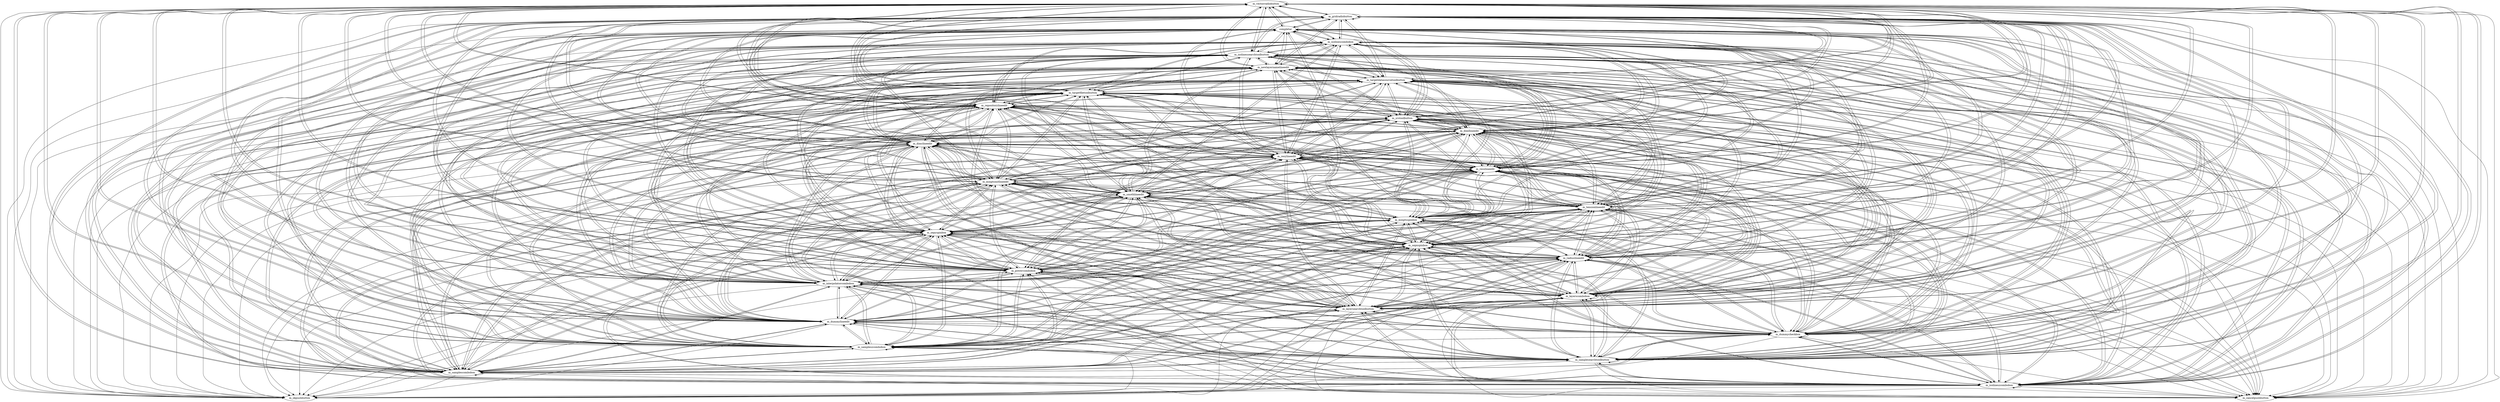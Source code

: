 strict digraph G {
	m_vectorradiobutton;
	m_gridradiobutton;
	m_isolinescombobox;
	m_isolinessearchtoolbutton;
	m_isolineszcombobox;
	m_samplescombobox;
	m_samplesearchtoolbutton;
	m_sampleszcombobox;
	m_dummycheckbox;
	m_dummylineedit;
	m_layersearchtoolbutton;
	m_layerscombobox;
	m_interpolatorcombobox;
	m_powercombobox;
	m_radiuslineedit;
	m_sepxspinbox;
	m_sepyspinbox;
	m_minptsspinbox;
	m_tensionlineedit;
	m_smothlineedit;
	m_minptsmitlineedit;
	m_resxlineedit;
	m_resylineedit;
	m_dimclineedit;
	m_dimllineedit;
	m_srstoolbutton;
	m_repositorylineedit;
	m_targetfiletoolbutton;
	m_targetdatasourcetoolbutton;
	m_newlayernamelineedit;
	m_okpushbutton;
	m_cancelpushbutton;
	completar;
	completar;
	completar;
	completar;
	completar;
	completar;
	completar;
	completar;
	completar;
	completar;
	completar;
	completar;
	completar;
	completar;
	completar;
	completar;
	m_vectorradiobutton -> m_vectorradiobutton;
	m_vectorradiobutton -> m_gridradiobutton;
	m_vectorradiobutton -> m_isolinescombobox;
	m_vectorradiobutton -> m_isolinessearchtoolbutton;
	m_vectorradiobutton -> m_isolineszcombobox;
	m_vectorradiobutton -> m_samplescombobox;
	m_vectorradiobutton -> m_samplesearchtoolbutton;
	m_vectorradiobutton -> m_sampleszcombobox;
	m_vectorradiobutton -> m_dummycheckbox;
	m_vectorradiobutton -> m_dummylineedit;
	m_vectorradiobutton -> m_layersearchtoolbutton;
	m_vectorradiobutton -> m_layerscombobox;
	m_vectorradiobutton -> m_interpolatorcombobox;
	m_vectorradiobutton -> m_powercombobox;
	m_vectorradiobutton -> m_radiuslineedit;
	m_vectorradiobutton -> m_sepxspinbox;
	m_vectorradiobutton -> m_sepyspinbox;
	m_vectorradiobutton -> m_minptsspinbox;
	m_vectorradiobutton -> m_tensionlineedit;
	m_vectorradiobutton -> m_smothlineedit;
	m_vectorradiobutton -> m_minptsmitlineedit;
	m_vectorradiobutton -> m_resxlineedit;
	m_vectorradiobutton -> m_resylineedit;
	m_vectorradiobutton -> m_dimclineedit;
	m_vectorradiobutton -> m_dimllineedit;
	m_vectorradiobutton -> m_srstoolbutton;
	m_vectorradiobutton -> m_repositorylineedit;
	m_vectorradiobutton -> m_targetfiletoolbutton;
	m_vectorradiobutton -> m_targetdatasourcetoolbutton;
	m_vectorradiobutton -> m_newlayernamelineedit;
	m_vectorradiobutton -> m_okpushbutton;
	m_vectorradiobutton -> m_cancelpushbutton;
	m_vectorradiobutton -> completar;
	m_vectorradiobutton -> completar;
	m_vectorradiobutton -> completar;
	m_vectorradiobutton -> completar;
	m_vectorradiobutton -> completar;
	m_vectorradiobutton -> completar;
	m_vectorradiobutton -> completar;
	m_vectorradiobutton -> completar;
	m_vectorradiobutton -> completar;
	m_vectorradiobutton -> completar;
	m_vectorradiobutton -> completar;
	m_vectorradiobutton -> completar;
	m_vectorradiobutton -> completar;
	m_vectorradiobutton -> completar;
	m_vectorradiobutton -> completar;
	m_vectorradiobutton -> completar;
	m_gridradiobutton -> m_vectorradiobutton;
	m_gridradiobutton -> m_gridradiobutton;
	m_gridradiobutton -> m_isolinescombobox;
	m_gridradiobutton -> m_isolinessearchtoolbutton;
	m_gridradiobutton -> m_isolineszcombobox;
	m_gridradiobutton -> m_samplescombobox;
	m_gridradiobutton -> m_samplesearchtoolbutton;
	m_gridradiobutton -> m_sampleszcombobox;
	m_gridradiobutton -> m_dummycheckbox;
	m_gridradiobutton -> m_dummylineedit;
	m_gridradiobutton -> m_layersearchtoolbutton;
	m_gridradiobutton -> m_layerscombobox;
	m_gridradiobutton -> m_interpolatorcombobox;
	m_gridradiobutton -> m_powercombobox;
	m_gridradiobutton -> m_radiuslineedit;
	m_gridradiobutton -> m_sepxspinbox;
	m_gridradiobutton -> m_sepyspinbox;
	m_gridradiobutton -> m_minptsspinbox;
	m_gridradiobutton -> m_tensionlineedit;
	m_gridradiobutton -> m_smothlineedit;
	m_gridradiobutton -> m_minptsmitlineedit;
	m_gridradiobutton -> m_resxlineedit;
	m_gridradiobutton -> m_resylineedit;
	m_gridradiobutton -> m_dimclineedit;
	m_gridradiobutton -> m_dimllineedit;
	m_gridradiobutton -> m_srstoolbutton;
	m_gridradiobutton -> m_repositorylineedit;
	m_gridradiobutton -> m_targetfiletoolbutton;
	m_gridradiobutton -> m_targetdatasourcetoolbutton;
	m_gridradiobutton -> m_newlayernamelineedit;
	m_gridradiobutton -> m_okpushbutton;
	m_gridradiobutton -> m_cancelpushbutton;
	m_gridradiobutton -> completar;
	m_gridradiobutton -> completar;
	m_gridradiobutton -> completar;
	m_gridradiobutton -> completar;
	m_gridradiobutton -> completar;
	m_gridradiobutton -> completar;
	m_gridradiobutton -> completar;
	m_gridradiobutton -> completar;
	m_gridradiobutton -> completar;
	m_gridradiobutton -> completar;
	m_gridradiobutton -> completar;
	m_gridradiobutton -> completar;
	m_gridradiobutton -> completar;
	m_gridradiobutton -> completar;
	m_gridradiobutton -> completar;
	m_gridradiobutton -> completar;
	m_isolinescombobox -> m_vectorradiobutton;
	m_isolinescombobox -> m_gridradiobutton;
	m_isolinescombobox -> m_isolinescombobox;
	m_isolinescombobox -> m_isolinessearchtoolbutton;
	m_isolinescombobox -> m_isolineszcombobox;
	m_isolinescombobox -> m_samplescombobox;
	m_isolinescombobox -> m_samplesearchtoolbutton;
	m_isolinescombobox -> m_sampleszcombobox;
	m_isolinescombobox -> m_dummycheckbox;
	m_isolinescombobox -> m_dummylineedit;
	m_isolinescombobox -> m_layersearchtoolbutton;
	m_isolinescombobox -> m_layerscombobox;
	m_isolinescombobox -> m_interpolatorcombobox;
	m_isolinescombobox -> m_powercombobox;
	m_isolinescombobox -> m_radiuslineedit;
	m_isolinescombobox -> m_sepxspinbox;
	m_isolinescombobox -> m_sepyspinbox;
	m_isolinescombobox -> m_minptsspinbox;
	m_isolinescombobox -> m_tensionlineedit;
	m_isolinescombobox -> m_smothlineedit;
	m_isolinescombobox -> m_minptsmitlineedit;
	m_isolinescombobox -> m_resxlineedit;
	m_isolinescombobox -> m_resylineedit;
	m_isolinescombobox -> m_dimclineedit;
	m_isolinescombobox -> m_dimllineedit;
	m_isolinescombobox -> m_srstoolbutton;
	m_isolinescombobox -> m_repositorylineedit;
	m_isolinescombobox -> m_targetfiletoolbutton;
	m_isolinescombobox -> m_targetdatasourcetoolbutton;
	m_isolinescombobox -> m_newlayernamelineedit;
	m_isolinescombobox -> m_okpushbutton;
	m_isolinescombobox -> m_cancelpushbutton;
	m_isolinescombobox -> completar;
	m_isolinescombobox -> completar;
	m_isolinescombobox -> completar;
	m_isolinescombobox -> completar;
	m_isolinescombobox -> completar;
	m_isolinescombobox -> completar;
	m_isolinescombobox -> completar;
	m_isolinescombobox -> completar;
	m_isolinescombobox -> completar;
	m_isolinescombobox -> completar;
	m_isolinescombobox -> completar;
	m_isolinescombobox -> completar;
	m_isolinescombobox -> completar;
	m_isolinescombobox -> completar;
	m_isolinescombobox -> completar;
	m_isolinescombobox -> completar;
	m_isolinessearchtoolbutton -> m_vectorradiobutton;
	m_isolinessearchtoolbutton -> m_gridradiobutton;
	m_isolinessearchtoolbutton -> m_isolinescombobox;
	m_isolinessearchtoolbutton -> m_isolinessearchtoolbutton;
	m_isolinessearchtoolbutton -> m_isolineszcombobox;
	m_isolinessearchtoolbutton -> m_samplescombobox;
	m_isolinessearchtoolbutton -> m_samplesearchtoolbutton;
	m_isolinessearchtoolbutton -> m_sampleszcombobox;
	m_isolinessearchtoolbutton -> m_dummycheckbox;
	m_isolinessearchtoolbutton -> m_dummylineedit;
	m_isolinessearchtoolbutton -> m_layersearchtoolbutton;
	m_isolinessearchtoolbutton -> m_layerscombobox;
	m_isolinessearchtoolbutton -> m_interpolatorcombobox;
	m_isolinessearchtoolbutton -> m_powercombobox;
	m_isolinessearchtoolbutton -> m_radiuslineedit;
	m_isolinessearchtoolbutton -> m_sepxspinbox;
	m_isolinessearchtoolbutton -> m_sepyspinbox;
	m_isolinessearchtoolbutton -> m_minptsspinbox;
	m_isolinessearchtoolbutton -> m_tensionlineedit;
	m_isolinessearchtoolbutton -> m_smothlineedit;
	m_isolinessearchtoolbutton -> m_minptsmitlineedit;
	m_isolinessearchtoolbutton -> m_resxlineedit;
	m_isolinessearchtoolbutton -> m_resylineedit;
	m_isolinessearchtoolbutton -> m_dimclineedit;
	m_isolinessearchtoolbutton -> m_dimllineedit;
	m_isolinessearchtoolbutton -> m_srstoolbutton;
	m_isolinessearchtoolbutton -> m_repositorylineedit;
	m_isolinessearchtoolbutton -> m_targetfiletoolbutton;
	m_isolinessearchtoolbutton -> m_targetdatasourcetoolbutton;
	m_isolinessearchtoolbutton -> m_newlayernamelineedit;
	m_isolinessearchtoolbutton -> m_okpushbutton;
	m_isolinessearchtoolbutton -> m_cancelpushbutton;
	m_isolinessearchtoolbutton -> completar;
	m_isolinessearchtoolbutton -> completar;
	m_isolinessearchtoolbutton -> completar;
	m_isolinessearchtoolbutton -> completar;
	m_isolinessearchtoolbutton -> completar;
	m_isolinessearchtoolbutton -> completar;
	m_isolinessearchtoolbutton -> completar;
	m_isolinessearchtoolbutton -> completar;
	m_isolinessearchtoolbutton -> completar;
	m_isolinessearchtoolbutton -> completar;
	m_isolinessearchtoolbutton -> completar;
	m_isolinessearchtoolbutton -> completar;
	m_isolinessearchtoolbutton -> completar;
	m_isolinessearchtoolbutton -> completar;
	m_isolinessearchtoolbutton -> completar;
	m_isolinessearchtoolbutton -> completar;
	m_isolineszcombobox -> m_vectorradiobutton;
	m_isolineszcombobox -> m_gridradiobutton;
	m_isolineszcombobox -> m_isolinescombobox;
	m_isolineszcombobox -> m_isolinessearchtoolbutton;
	m_isolineszcombobox -> m_isolineszcombobox;
	m_isolineszcombobox -> m_samplescombobox;
	m_isolineszcombobox -> m_samplesearchtoolbutton;
	m_isolineszcombobox -> m_sampleszcombobox;
	m_isolineszcombobox -> m_dummycheckbox;
	m_isolineszcombobox -> m_dummylineedit;
	m_isolineszcombobox -> m_layersearchtoolbutton;
	m_isolineszcombobox -> m_layerscombobox;
	m_isolineszcombobox -> m_interpolatorcombobox;
	m_isolineszcombobox -> m_powercombobox;
	m_isolineszcombobox -> m_radiuslineedit;
	m_isolineszcombobox -> m_sepxspinbox;
	m_isolineszcombobox -> m_sepyspinbox;
	m_isolineszcombobox -> m_minptsspinbox;
	m_isolineszcombobox -> m_tensionlineedit;
	m_isolineszcombobox -> m_smothlineedit;
	m_isolineszcombobox -> m_minptsmitlineedit;
	m_isolineszcombobox -> m_resxlineedit;
	m_isolineszcombobox -> m_resylineedit;
	m_isolineszcombobox -> m_dimclineedit;
	m_isolineszcombobox -> m_dimllineedit;
	m_isolineszcombobox -> m_srstoolbutton;
	m_isolineszcombobox -> m_repositorylineedit;
	m_isolineszcombobox -> m_targetfiletoolbutton;
	m_isolineszcombobox -> m_targetdatasourcetoolbutton;
	m_isolineszcombobox -> m_newlayernamelineedit;
	m_isolineszcombobox -> m_okpushbutton;
	m_isolineszcombobox -> m_cancelpushbutton;
	m_isolineszcombobox -> completar;
	m_isolineszcombobox -> completar;
	m_isolineszcombobox -> completar;
	m_isolineszcombobox -> completar;
	m_isolineszcombobox -> completar;
	m_isolineszcombobox -> completar;
	m_isolineszcombobox -> completar;
	m_isolineszcombobox -> completar;
	m_isolineszcombobox -> completar;
	m_isolineszcombobox -> completar;
	m_isolineszcombobox -> completar;
	m_isolineszcombobox -> completar;
	m_isolineszcombobox -> completar;
	m_isolineszcombobox -> completar;
	m_isolineszcombobox -> completar;
	m_isolineszcombobox -> completar;
	m_samplescombobox -> m_vectorradiobutton;
	m_samplescombobox -> m_gridradiobutton;
	m_samplescombobox -> m_isolinescombobox;
	m_samplescombobox -> m_isolinessearchtoolbutton;
	m_samplescombobox -> m_isolineszcombobox;
	m_samplescombobox -> m_samplescombobox;
	m_samplescombobox -> m_samplesearchtoolbutton;
	m_samplescombobox -> m_sampleszcombobox;
	m_samplescombobox -> m_dummycheckbox;
	m_samplescombobox -> m_dummylineedit;
	m_samplescombobox -> m_layersearchtoolbutton;
	m_samplescombobox -> m_layerscombobox;
	m_samplescombobox -> m_interpolatorcombobox;
	m_samplescombobox -> m_powercombobox;
	m_samplescombobox -> m_radiuslineedit;
	m_samplescombobox -> m_sepxspinbox;
	m_samplescombobox -> m_sepyspinbox;
	m_samplescombobox -> m_minptsspinbox;
	m_samplescombobox -> m_tensionlineedit;
	m_samplescombobox -> m_smothlineedit;
	m_samplescombobox -> m_minptsmitlineedit;
	m_samplescombobox -> m_resxlineedit;
	m_samplescombobox -> m_resylineedit;
	m_samplescombobox -> m_dimclineedit;
	m_samplescombobox -> m_dimllineedit;
	m_samplescombobox -> m_srstoolbutton;
	m_samplescombobox -> m_repositorylineedit;
	m_samplescombobox -> m_targetfiletoolbutton;
	m_samplescombobox -> m_targetdatasourcetoolbutton;
	m_samplescombobox -> m_newlayernamelineedit;
	m_samplescombobox -> m_okpushbutton;
	m_samplescombobox -> m_cancelpushbutton;
	m_samplescombobox -> completar;
	m_samplescombobox -> completar;
	m_samplescombobox -> completar;
	m_samplescombobox -> completar;
	m_samplescombobox -> completar;
	m_samplescombobox -> completar;
	m_samplescombobox -> completar;
	m_samplescombobox -> completar;
	m_samplescombobox -> completar;
	m_samplescombobox -> completar;
	m_samplescombobox -> completar;
	m_samplescombobox -> completar;
	m_samplescombobox -> completar;
	m_samplescombobox -> completar;
	m_samplescombobox -> completar;
	m_samplescombobox -> completar;
	m_samplesearchtoolbutton -> m_vectorradiobutton;
	m_samplesearchtoolbutton -> m_gridradiobutton;
	m_samplesearchtoolbutton -> m_isolinescombobox;
	m_samplesearchtoolbutton -> m_isolinessearchtoolbutton;
	m_samplesearchtoolbutton -> m_isolineszcombobox;
	m_samplesearchtoolbutton -> m_samplescombobox;
	m_samplesearchtoolbutton -> m_samplesearchtoolbutton;
	m_samplesearchtoolbutton -> m_sampleszcombobox;
	m_samplesearchtoolbutton -> m_dummycheckbox;
	m_samplesearchtoolbutton -> m_dummylineedit;
	m_samplesearchtoolbutton -> m_layersearchtoolbutton;
	m_samplesearchtoolbutton -> m_layerscombobox;
	m_samplesearchtoolbutton -> m_interpolatorcombobox;
	m_samplesearchtoolbutton -> m_powercombobox;
	m_samplesearchtoolbutton -> m_radiuslineedit;
	m_samplesearchtoolbutton -> m_sepxspinbox;
	m_samplesearchtoolbutton -> m_sepyspinbox;
	m_samplesearchtoolbutton -> m_minptsspinbox;
	m_samplesearchtoolbutton -> m_tensionlineedit;
	m_samplesearchtoolbutton -> m_smothlineedit;
	m_samplesearchtoolbutton -> m_minptsmitlineedit;
	m_samplesearchtoolbutton -> m_resxlineedit;
	m_samplesearchtoolbutton -> m_resylineedit;
	m_samplesearchtoolbutton -> m_dimclineedit;
	m_samplesearchtoolbutton -> m_dimllineedit;
	m_samplesearchtoolbutton -> m_srstoolbutton;
	m_samplesearchtoolbutton -> m_repositorylineedit;
	m_samplesearchtoolbutton -> m_targetfiletoolbutton;
	m_samplesearchtoolbutton -> m_targetdatasourcetoolbutton;
	m_samplesearchtoolbutton -> m_newlayernamelineedit;
	m_samplesearchtoolbutton -> m_okpushbutton;
	m_samplesearchtoolbutton -> m_cancelpushbutton;
	m_samplesearchtoolbutton -> completar;
	m_samplesearchtoolbutton -> completar;
	m_samplesearchtoolbutton -> completar;
	m_samplesearchtoolbutton -> completar;
	m_samplesearchtoolbutton -> completar;
	m_samplesearchtoolbutton -> completar;
	m_samplesearchtoolbutton -> completar;
	m_samplesearchtoolbutton -> completar;
	m_samplesearchtoolbutton -> completar;
	m_samplesearchtoolbutton -> completar;
	m_samplesearchtoolbutton -> completar;
	m_samplesearchtoolbutton -> completar;
	m_samplesearchtoolbutton -> completar;
	m_samplesearchtoolbutton -> completar;
	m_samplesearchtoolbutton -> completar;
	m_samplesearchtoolbutton -> completar;
	m_sampleszcombobox -> m_vectorradiobutton;
	m_sampleszcombobox -> m_gridradiobutton;
	m_sampleszcombobox -> m_isolinescombobox;
	m_sampleszcombobox -> m_isolinessearchtoolbutton;
	m_sampleszcombobox -> m_isolineszcombobox;
	m_sampleszcombobox -> m_samplescombobox;
	m_sampleszcombobox -> m_samplesearchtoolbutton;
	m_sampleszcombobox -> m_sampleszcombobox;
	m_sampleszcombobox -> m_dummycheckbox;
	m_sampleszcombobox -> m_dummylineedit;
	m_sampleszcombobox -> m_layersearchtoolbutton;
	m_sampleszcombobox -> m_layerscombobox;
	m_sampleszcombobox -> m_interpolatorcombobox;
	m_sampleszcombobox -> m_powercombobox;
	m_sampleszcombobox -> m_radiuslineedit;
	m_sampleszcombobox -> m_sepxspinbox;
	m_sampleszcombobox -> m_sepyspinbox;
	m_sampleszcombobox -> m_minptsspinbox;
	m_sampleszcombobox -> m_tensionlineedit;
	m_sampleszcombobox -> m_smothlineedit;
	m_sampleszcombobox -> m_minptsmitlineedit;
	m_sampleszcombobox -> m_resxlineedit;
	m_sampleszcombobox -> m_resylineedit;
	m_sampleszcombobox -> m_dimclineedit;
	m_sampleszcombobox -> m_dimllineedit;
	m_sampleszcombobox -> m_srstoolbutton;
	m_sampleszcombobox -> m_repositorylineedit;
	m_sampleszcombobox -> m_targetfiletoolbutton;
	m_sampleszcombobox -> m_targetdatasourcetoolbutton;
	m_sampleszcombobox -> m_newlayernamelineedit;
	m_sampleszcombobox -> m_okpushbutton;
	m_sampleszcombobox -> m_cancelpushbutton;
	m_sampleszcombobox -> completar;
	m_sampleszcombobox -> completar;
	m_sampleszcombobox -> completar;
	m_sampleszcombobox -> completar;
	m_sampleszcombobox -> completar;
	m_sampleszcombobox -> completar;
	m_sampleszcombobox -> completar;
	m_sampleszcombobox -> completar;
	m_sampleszcombobox -> completar;
	m_sampleszcombobox -> completar;
	m_sampleszcombobox -> completar;
	m_sampleszcombobox -> completar;
	m_sampleszcombobox -> completar;
	m_sampleszcombobox -> completar;
	m_sampleszcombobox -> completar;
	m_sampleszcombobox -> completar;
	m_dummycheckbox -> m_vectorradiobutton;
	m_dummycheckbox -> m_gridradiobutton;
	m_dummycheckbox -> m_isolinescombobox;
	m_dummycheckbox -> m_isolinessearchtoolbutton;
	m_dummycheckbox -> m_isolineszcombobox;
	m_dummycheckbox -> m_samplescombobox;
	m_dummycheckbox -> m_samplesearchtoolbutton;
	m_dummycheckbox -> m_sampleszcombobox;
	m_dummycheckbox -> m_dummycheckbox;
	m_dummycheckbox -> m_dummylineedit;
	m_dummycheckbox -> m_layersearchtoolbutton;
	m_dummycheckbox -> m_layerscombobox;
	m_dummycheckbox -> m_interpolatorcombobox;
	m_dummycheckbox -> m_powercombobox;
	m_dummycheckbox -> m_radiuslineedit;
	m_dummycheckbox -> m_sepxspinbox;
	m_dummycheckbox -> m_sepyspinbox;
	m_dummycheckbox -> m_minptsspinbox;
	m_dummycheckbox -> m_tensionlineedit;
	m_dummycheckbox -> m_smothlineedit;
	m_dummycheckbox -> m_minptsmitlineedit;
	m_dummycheckbox -> m_resxlineedit;
	m_dummycheckbox -> m_resylineedit;
	m_dummycheckbox -> m_dimclineedit;
	m_dummycheckbox -> m_dimllineedit;
	m_dummycheckbox -> m_srstoolbutton;
	m_dummycheckbox -> m_repositorylineedit;
	m_dummycheckbox -> m_targetfiletoolbutton;
	m_dummycheckbox -> m_targetdatasourcetoolbutton;
	m_dummycheckbox -> m_newlayernamelineedit;
	m_dummycheckbox -> m_okpushbutton;
	m_dummycheckbox -> m_cancelpushbutton;
	m_dummycheckbox -> completar;
	m_dummycheckbox -> completar;
	m_dummycheckbox -> completar;
	m_dummycheckbox -> completar;
	m_dummycheckbox -> completar;
	m_dummycheckbox -> completar;
	m_dummycheckbox -> completar;
	m_dummycheckbox -> completar;
	m_dummycheckbox -> completar;
	m_dummycheckbox -> completar;
	m_dummycheckbox -> completar;
	m_dummycheckbox -> completar;
	m_dummycheckbox -> completar;
	m_dummycheckbox -> completar;
	m_dummycheckbox -> completar;
	m_dummycheckbox -> completar;
	m_dummylineedit -> m_vectorradiobutton;
	m_dummylineedit -> m_gridradiobutton;
	m_dummylineedit -> m_isolinescombobox;
	m_dummylineedit -> m_isolinessearchtoolbutton;
	m_dummylineedit -> m_isolineszcombobox;
	m_dummylineedit -> m_samplescombobox;
	m_dummylineedit -> m_samplesearchtoolbutton;
	m_dummylineedit -> m_sampleszcombobox;
	m_dummylineedit -> m_dummycheckbox;
	m_dummylineedit -> m_dummylineedit;
	m_dummylineedit -> m_layersearchtoolbutton;
	m_dummylineedit -> m_layerscombobox;
	m_dummylineedit -> m_interpolatorcombobox;
	m_dummylineedit -> m_powercombobox;
	m_dummylineedit -> m_radiuslineedit;
	m_dummylineedit -> m_sepxspinbox;
	m_dummylineedit -> m_sepyspinbox;
	m_dummylineedit -> m_minptsspinbox;
	m_dummylineedit -> m_tensionlineedit;
	m_dummylineedit -> m_smothlineedit;
	m_dummylineedit -> m_minptsmitlineedit;
	m_dummylineedit -> m_resxlineedit;
	m_dummylineedit -> m_resylineedit;
	m_dummylineedit -> m_dimclineedit;
	m_dummylineedit -> m_dimllineedit;
	m_dummylineedit -> m_srstoolbutton;
	m_dummylineedit -> m_repositorylineedit;
	m_dummylineedit -> m_targetfiletoolbutton;
	m_dummylineedit -> m_targetdatasourcetoolbutton;
	m_dummylineedit -> m_newlayernamelineedit;
	m_dummylineedit -> m_okpushbutton;
	m_dummylineedit -> m_cancelpushbutton;
	m_dummylineedit -> completar;
	m_dummylineedit -> completar;
	m_dummylineedit -> completar;
	m_dummylineedit -> completar;
	m_dummylineedit -> completar;
	m_dummylineedit -> completar;
	m_dummylineedit -> completar;
	m_dummylineedit -> completar;
	m_dummylineedit -> completar;
	m_dummylineedit -> completar;
	m_dummylineedit -> completar;
	m_dummylineedit -> completar;
	m_dummylineedit -> completar;
	m_dummylineedit -> completar;
	m_dummylineedit -> completar;
	m_dummylineedit -> completar;
	m_layersearchtoolbutton -> m_vectorradiobutton;
	m_layersearchtoolbutton -> m_gridradiobutton;
	m_layersearchtoolbutton -> m_isolinescombobox;
	m_layersearchtoolbutton -> m_isolinessearchtoolbutton;
	m_layersearchtoolbutton -> m_isolineszcombobox;
	m_layersearchtoolbutton -> m_samplescombobox;
	m_layersearchtoolbutton -> m_samplesearchtoolbutton;
	m_layersearchtoolbutton -> m_sampleszcombobox;
	m_layersearchtoolbutton -> m_dummycheckbox;
	m_layersearchtoolbutton -> m_dummylineedit;
	m_layersearchtoolbutton -> m_layersearchtoolbutton;
	m_layersearchtoolbutton -> m_layerscombobox;
	m_layersearchtoolbutton -> m_interpolatorcombobox;
	m_layersearchtoolbutton -> m_powercombobox;
	m_layersearchtoolbutton -> m_radiuslineedit;
	m_layersearchtoolbutton -> m_sepxspinbox;
	m_layersearchtoolbutton -> m_sepyspinbox;
	m_layersearchtoolbutton -> m_minptsspinbox;
	m_layersearchtoolbutton -> m_tensionlineedit;
	m_layersearchtoolbutton -> m_smothlineedit;
	m_layersearchtoolbutton -> m_minptsmitlineedit;
	m_layersearchtoolbutton -> m_resxlineedit;
	m_layersearchtoolbutton -> m_resylineedit;
	m_layersearchtoolbutton -> m_dimclineedit;
	m_layersearchtoolbutton -> m_dimllineedit;
	m_layersearchtoolbutton -> m_srstoolbutton;
	m_layersearchtoolbutton -> m_repositorylineedit;
	m_layersearchtoolbutton -> m_targetfiletoolbutton;
	m_layersearchtoolbutton -> m_targetdatasourcetoolbutton;
	m_layersearchtoolbutton -> m_newlayernamelineedit;
	m_layersearchtoolbutton -> m_okpushbutton;
	m_layersearchtoolbutton -> m_cancelpushbutton;
	m_layersearchtoolbutton -> completar;
	m_layersearchtoolbutton -> completar;
	m_layersearchtoolbutton -> completar;
	m_layersearchtoolbutton -> completar;
	m_layersearchtoolbutton -> completar;
	m_layersearchtoolbutton -> completar;
	m_layersearchtoolbutton -> completar;
	m_layersearchtoolbutton -> completar;
	m_layersearchtoolbutton -> completar;
	m_layersearchtoolbutton -> completar;
	m_layersearchtoolbutton -> completar;
	m_layersearchtoolbutton -> completar;
	m_layersearchtoolbutton -> completar;
	m_layersearchtoolbutton -> completar;
	m_layersearchtoolbutton -> completar;
	m_layersearchtoolbutton -> completar;
	m_layerscombobox -> m_vectorradiobutton;
	m_layerscombobox -> m_gridradiobutton;
	m_layerscombobox -> m_isolinescombobox;
	m_layerscombobox -> m_isolinessearchtoolbutton;
	m_layerscombobox -> m_isolineszcombobox;
	m_layerscombobox -> m_samplescombobox;
	m_layerscombobox -> m_samplesearchtoolbutton;
	m_layerscombobox -> m_sampleszcombobox;
	m_layerscombobox -> m_dummycheckbox;
	m_layerscombobox -> m_dummylineedit;
	m_layerscombobox -> m_layersearchtoolbutton;
	m_layerscombobox -> m_layerscombobox;
	m_layerscombobox -> m_interpolatorcombobox;
	m_layerscombobox -> m_powercombobox;
	m_layerscombobox -> m_radiuslineedit;
	m_layerscombobox -> m_sepxspinbox;
	m_layerscombobox -> m_sepyspinbox;
	m_layerscombobox -> m_minptsspinbox;
	m_layerscombobox -> m_tensionlineedit;
	m_layerscombobox -> m_smothlineedit;
	m_layerscombobox -> m_minptsmitlineedit;
	m_layerscombobox -> m_resxlineedit;
	m_layerscombobox -> m_resylineedit;
	m_layerscombobox -> m_dimclineedit;
	m_layerscombobox -> m_dimllineedit;
	m_layerscombobox -> m_srstoolbutton;
	m_layerscombobox -> m_repositorylineedit;
	m_layerscombobox -> m_targetfiletoolbutton;
	m_layerscombobox -> m_targetdatasourcetoolbutton;
	m_layerscombobox -> m_newlayernamelineedit;
	m_layerscombobox -> m_okpushbutton;
	m_layerscombobox -> m_cancelpushbutton;
	m_layerscombobox -> completar;
	m_layerscombobox -> completar;
	m_layerscombobox -> completar;
	m_layerscombobox -> completar;
	m_layerscombobox -> completar;
	m_layerscombobox -> completar;
	m_layerscombobox -> completar;
	m_layerscombobox -> completar;
	m_layerscombobox -> completar;
	m_layerscombobox -> completar;
	m_layerscombobox -> completar;
	m_layerscombobox -> completar;
	m_layerscombobox -> completar;
	m_layerscombobox -> completar;
	m_layerscombobox -> completar;
	m_layerscombobox -> completar;
	m_interpolatorcombobox -> m_vectorradiobutton;
	m_interpolatorcombobox -> m_gridradiobutton;
	m_interpolatorcombobox -> m_isolinescombobox;
	m_interpolatorcombobox -> m_isolinessearchtoolbutton;
	m_interpolatorcombobox -> m_isolineszcombobox;
	m_interpolatorcombobox -> m_samplescombobox;
	m_interpolatorcombobox -> m_samplesearchtoolbutton;
	m_interpolatorcombobox -> m_sampleszcombobox;
	m_interpolatorcombobox -> m_dummycheckbox;
	m_interpolatorcombobox -> m_dummylineedit;
	m_interpolatorcombobox -> m_layersearchtoolbutton;
	m_interpolatorcombobox -> m_layerscombobox;
	m_interpolatorcombobox -> m_interpolatorcombobox;
	m_interpolatorcombobox -> m_powercombobox;
	m_interpolatorcombobox -> m_radiuslineedit;
	m_interpolatorcombobox -> m_sepxspinbox;
	m_interpolatorcombobox -> m_sepyspinbox;
	m_interpolatorcombobox -> m_minptsspinbox;
	m_interpolatorcombobox -> m_tensionlineedit;
	m_interpolatorcombobox -> m_smothlineedit;
	m_interpolatorcombobox -> m_minptsmitlineedit;
	m_interpolatorcombobox -> m_resxlineedit;
	m_interpolatorcombobox -> m_resylineedit;
	m_interpolatorcombobox -> m_dimclineedit;
	m_interpolatorcombobox -> m_dimllineedit;
	m_interpolatorcombobox -> m_srstoolbutton;
	m_interpolatorcombobox -> m_repositorylineedit;
	m_interpolatorcombobox -> m_targetfiletoolbutton;
	m_interpolatorcombobox -> m_targetdatasourcetoolbutton;
	m_interpolatorcombobox -> m_newlayernamelineedit;
	m_interpolatorcombobox -> m_okpushbutton;
	m_interpolatorcombobox -> m_cancelpushbutton;
	m_interpolatorcombobox -> completar;
	m_interpolatorcombobox -> completar;
	m_interpolatorcombobox -> completar;
	m_interpolatorcombobox -> completar;
	m_interpolatorcombobox -> completar;
	m_interpolatorcombobox -> completar;
	m_interpolatorcombobox -> completar;
	m_interpolatorcombobox -> completar;
	m_interpolatorcombobox -> completar;
	m_interpolatorcombobox -> completar;
	m_interpolatorcombobox -> completar;
	m_interpolatorcombobox -> completar;
	m_interpolatorcombobox -> completar;
	m_interpolatorcombobox -> completar;
	m_interpolatorcombobox -> completar;
	m_interpolatorcombobox -> completar;
	m_powercombobox -> m_vectorradiobutton;
	m_powercombobox -> m_gridradiobutton;
	m_powercombobox -> m_isolinescombobox;
	m_powercombobox -> m_isolinessearchtoolbutton;
	m_powercombobox -> m_isolineszcombobox;
	m_powercombobox -> m_samplescombobox;
	m_powercombobox -> m_samplesearchtoolbutton;
	m_powercombobox -> m_sampleszcombobox;
	m_powercombobox -> m_dummycheckbox;
	m_powercombobox -> m_dummylineedit;
	m_powercombobox -> m_layersearchtoolbutton;
	m_powercombobox -> m_layerscombobox;
	m_powercombobox -> m_interpolatorcombobox;
	m_powercombobox -> m_powercombobox;
	m_powercombobox -> m_radiuslineedit;
	m_powercombobox -> m_sepxspinbox;
	m_powercombobox -> m_sepyspinbox;
	m_powercombobox -> m_minptsspinbox;
	m_powercombobox -> m_tensionlineedit;
	m_powercombobox -> m_smothlineedit;
	m_powercombobox -> m_minptsmitlineedit;
	m_powercombobox -> m_resxlineedit;
	m_powercombobox -> m_resylineedit;
	m_powercombobox -> m_dimclineedit;
	m_powercombobox -> m_dimllineedit;
	m_powercombobox -> m_srstoolbutton;
	m_powercombobox -> m_repositorylineedit;
	m_powercombobox -> m_targetfiletoolbutton;
	m_powercombobox -> m_targetdatasourcetoolbutton;
	m_powercombobox -> m_newlayernamelineedit;
	m_powercombobox -> m_okpushbutton;
	m_powercombobox -> m_cancelpushbutton;
	m_powercombobox -> completar;
	m_powercombobox -> completar;
	m_powercombobox -> completar;
	m_powercombobox -> completar;
	m_powercombobox -> completar;
	m_powercombobox -> completar;
	m_powercombobox -> completar;
	m_powercombobox -> completar;
	m_powercombobox -> completar;
	m_powercombobox -> completar;
	m_powercombobox -> completar;
	m_powercombobox -> completar;
	m_powercombobox -> completar;
	m_powercombobox -> completar;
	m_powercombobox -> completar;
	m_powercombobox -> completar;
	m_radiuslineedit -> m_vectorradiobutton;
	m_radiuslineedit -> m_gridradiobutton;
	m_radiuslineedit -> m_isolinescombobox;
	m_radiuslineedit -> m_isolinessearchtoolbutton;
	m_radiuslineedit -> m_isolineszcombobox;
	m_radiuslineedit -> m_samplescombobox;
	m_radiuslineedit -> m_samplesearchtoolbutton;
	m_radiuslineedit -> m_sampleszcombobox;
	m_radiuslineedit -> m_dummycheckbox;
	m_radiuslineedit -> m_dummylineedit;
	m_radiuslineedit -> m_layersearchtoolbutton;
	m_radiuslineedit -> m_layerscombobox;
	m_radiuslineedit -> m_interpolatorcombobox;
	m_radiuslineedit -> m_powercombobox;
	m_radiuslineedit -> m_radiuslineedit;
	m_radiuslineedit -> m_sepxspinbox;
	m_radiuslineedit -> m_sepyspinbox;
	m_radiuslineedit -> m_minptsspinbox;
	m_radiuslineedit -> m_tensionlineedit;
	m_radiuslineedit -> m_smothlineedit;
	m_radiuslineedit -> m_minptsmitlineedit;
	m_radiuslineedit -> m_resxlineedit;
	m_radiuslineedit -> m_resylineedit;
	m_radiuslineedit -> m_dimclineedit;
	m_radiuslineedit -> m_dimllineedit;
	m_radiuslineedit -> m_srstoolbutton;
	m_radiuslineedit -> m_repositorylineedit;
	m_radiuslineedit -> m_targetfiletoolbutton;
	m_radiuslineedit -> m_targetdatasourcetoolbutton;
	m_radiuslineedit -> m_newlayernamelineedit;
	m_radiuslineedit -> m_okpushbutton;
	m_radiuslineedit -> m_cancelpushbutton;
	m_radiuslineedit -> completar;
	m_radiuslineedit -> completar;
	m_radiuslineedit -> completar;
	m_radiuslineedit -> completar;
	m_radiuslineedit -> completar;
	m_radiuslineedit -> completar;
	m_radiuslineedit -> completar;
	m_radiuslineedit -> completar;
	m_radiuslineedit -> completar;
	m_radiuslineedit -> completar;
	m_radiuslineedit -> completar;
	m_radiuslineedit -> completar;
	m_radiuslineedit -> completar;
	m_radiuslineedit -> completar;
	m_radiuslineedit -> completar;
	m_radiuslineedit -> completar;
	m_sepxspinbox -> m_vectorradiobutton;
	m_sepxspinbox -> m_gridradiobutton;
	m_sepxspinbox -> m_isolinescombobox;
	m_sepxspinbox -> m_isolinessearchtoolbutton;
	m_sepxspinbox -> m_isolineszcombobox;
	m_sepxspinbox -> m_samplescombobox;
	m_sepxspinbox -> m_samplesearchtoolbutton;
	m_sepxspinbox -> m_sampleszcombobox;
	m_sepxspinbox -> m_dummycheckbox;
	m_sepxspinbox -> m_dummylineedit;
	m_sepxspinbox -> m_layersearchtoolbutton;
	m_sepxspinbox -> m_layerscombobox;
	m_sepxspinbox -> m_interpolatorcombobox;
	m_sepxspinbox -> m_powercombobox;
	m_sepxspinbox -> m_radiuslineedit;
	m_sepxspinbox -> m_sepxspinbox;
	m_sepxspinbox -> m_sepyspinbox;
	m_sepxspinbox -> m_minptsspinbox;
	m_sepxspinbox -> m_tensionlineedit;
	m_sepxspinbox -> m_smothlineedit;
	m_sepxspinbox -> m_minptsmitlineedit;
	m_sepxspinbox -> m_resxlineedit;
	m_sepxspinbox -> m_resylineedit;
	m_sepxspinbox -> m_dimclineedit;
	m_sepxspinbox -> m_dimllineedit;
	m_sepxspinbox -> m_srstoolbutton;
	m_sepxspinbox -> m_repositorylineedit;
	m_sepxspinbox -> m_targetfiletoolbutton;
	m_sepxspinbox -> m_targetdatasourcetoolbutton;
	m_sepxspinbox -> m_newlayernamelineedit;
	m_sepxspinbox -> m_okpushbutton;
	m_sepxspinbox -> m_cancelpushbutton;
	m_sepxspinbox -> completar;
	m_sepxspinbox -> completar;
	m_sepxspinbox -> completar;
	m_sepxspinbox -> completar;
	m_sepxspinbox -> completar;
	m_sepxspinbox -> completar;
	m_sepxspinbox -> completar;
	m_sepxspinbox -> completar;
	m_sepxspinbox -> completar;
	m_sepxspinbox -> completar;
	m_sepxspinbox -> completar;
	m_sepxspinbox -> completar;
	m_sepxspinbox -> completar;
	m_sepxspinbox -> completar;
	m_sepxspinbox -> completar;
	m_sepxspinbox -> completar;
	m_sepyspinbox -> m_vectorradiobutton;
	m_sepyspinbox -> m_gridradiobutton;
	m_sepyspinbox -> m_isolinescombobox;
	m_sepyspinbox -> m_isolinessearchtoolbutton;
	m_sepyspinbox -> m_isolineszcombobox;
	m_sepyspinbox -> m_samplescombobox;
	m_sepyspinbox -> m_samplesearchtoolbutton;
	m_sepyspinbox -> m_sampleszcombobox;
	m_sepyspinbox -> m_dummycheckbox;
	m_sepyspinbox -> m_dummylineedit;
	m_sepyspinbox -> m_layersearchtoolbutton;
	m_sepyspinbox -> m_layerscombobox;
	m_sepyspinbox -> m_interpolatorcombobox;
	m_sepyspinbox -> m_powercombobox;
	m_sepyspinbox -> m_radiuslineedit;
	m_sepyspinbox -> m_sepxspinbox;
	m_sepyspinbox -> m_sepyspinbox;
	m_sepyspinbox -> m_minptsspinbox;
	m_sepyspinbox -> m_tensionlineedit;
	m_sepyspinbox -> m_smothlineedit;
	m_sepyspinbox -> m_minptsmitlineedit;
	m_sepyspinbox -> m_resxlineedit;
	m_sepyspinbox -> m_resylineedit;
	m_sepyspinbox -> m_dimclineedit;
	m_sepyspinbox -> m_dimllineedit;
	m_sepyspinbox -> m_srstoolbutton;
	m_sepyspinbox -> m_repositorylineedit;
	m_sepyspinbox -> m_targetfiletoolbutton;
	m_sepyspinbox -> m_targetdatasourcetoolbutton;
	m_sepyspinbox -> m_newlayernamelineedit;
	m_sepyspinbox -> m_okpushbutton;
	m_sepyspinbox -> m_cancelpushbutton;
	m_sepyspinbox -> completar;
	m_sepyspinbox -> completar;
	m_sepyspinbox -> completar;
	m_sepyspinbox -> completar;
	m_sepyspinbox -> completar;
	m_sepyspinbox -> completar;
	m_sepyspinbox -> completar;
	m_sepyspinbox -> completar;
	m_sepyspinbox -> completar;
	m_sepyspinbox -> completar;
	m_sepyspinbox -> completar;
	m_sepyspinbox -> completar;
	m_sepyspinbox -> completar;
	m_sepyspinbox -> completar;
	m_sepyspinbox -> completar;
	m_sepyspinbox -> completar;
	m_minptsspinbox -> m_vectorradiobutton;
	m_minptsspinbox -> m_gridradiobutton;
	m_minptsspinbox -> m_isolinescombobox;
	m_minptsspinbox -> m_isolinessearchtoolbutton;
	m_minptsspinbox -> m_isolineszcombobox;
	m_minptsspinbox -> m_samplescombobox;
	m_minptsspinbox -> m_samplesearchtoolbutton;
	m_minptsspinbox -> m_sampleszcombobox;
	m_minptsspinbox -> m_dummycheckbox;
	m_minptsspinbox -> m_dummylineedit;
	m_minptsspinbox -> m_layersearchtoolbutton;
	m_minptsspinbox -> m_layerscombobox;
	m_minptsspinbox -> m_interpolatorcombobox;
	m_minptsspinbox -> m_powercombobox;
	m_minptsspinbox -> m_radiuslineedit;
	m_minptsspinbox -> m_sepxspinbox;
	m_minptsspinbox -> m_sepyspinbox;
	m_minptsspinbox -> m_minptsspinbox;
	m_minptsspinbox -> m_tensionlineedit;
	m_minptsspinbox -> m_smothlineedit;
	m_minptsspinbox -> m_minptsmitlineedit;
	m_minptsspinbox -> m_resxlineedit;
	m_minptsspinbox -> m_resylineedit;
	m_minptsspinbox -> m_dimclineedit;
	m_minptsspinbox -> m_dimllineedit;
	m_minptsspinbox -> m_srstoolbutton;
	m_minptsspinbox -> m_repositorylineedit;
	m_minptsspinbox -> m_targetfiletoolbutton;
	m_minptsspinbox -> m_targetdatasourcetoolbutton;
	m_minptsspinbox -> m_newlayernamelineedit;
	m_minptsspinbox -> m_okpushbutton;
	m_minptsspinbox -> m_cancelpushbutton;
	m_minptsspinbox -> completar;
	m_minptsspinbox -> completar;
	m_minptsspinbox -> completar;
	m_minptsspinbox -> completar;
	m_minptsspinbox -> completar;
	m_minptsspinbox -> completar;
	m_minptsspinbox -> completar;
	m_minptsspinbox -> completar;
	m_minptsspinbox -> completar;
	m_minptsspinbox -> completar;
	m_minptsspinbox -> completar;
	m_minptsspinbox -> completar;
	m_minptsspinbox -> completar;
	m_minptsspinbox -> completar;
	m_minptsspinbox -> completar;
	m_minptsspinbox -> completar;
	m_tensionlineedit -> m_vectorradiobutton;
	m_tensionlineedit -> m_gridradiobutton;
	m_tensionlineedit -> m_isolinescombobox;
	m_tensionlineedit -> m_isolinessearchtoolbutton;
	m_tensionlineedit -> m_isolineszcombobox;
	m_tensionlineedit -> m_samplescombobox;
	m_tensionlineedit -> m_samplesearchtoolbutton;
	m_tensionlineedit -> m_sampleszcombobox;
	m_tensionlineedit -> m_dummycheckbox;
	m_tensionlineedit -> m_dummylineedit;
	m_tensionlineedit -> m_layersearchtoolbutton;
	m_tensionlineedit -> m_layerscombobox;
	m_tensionlineedit -> m_interpolatorcombobox;
	m_tensionlineedit -> m_powercombobox;
	m_tensionlineedit -> m_radiuslineedit;
	m_tensionlineedit -> m_sepxspinbox;
	m_tensionlineedit -> m_sepyspinbox;
	m_tensionlineedit -> m_minptsspinbox;
	m_tensionlineedit -> m_tensionlineedit;
	m_tensionlineedit -> m_smothlineedit;
	m_tensionlineedit -> m_minptsmitlineedit;
	m_tensionlineedit -> m_resxlineedit;
	m_tensionlineedit -> m_resylineedit;
	m_tensionlineedit -> m_dimclineedit;
	m_tensionlineedit -> m_dimllineedit;
	m_tensionlineedit -> m_srstoolbutton;
	m_tensionlineedit -> m_repositorylineedit;
	m_tensionlineedit -> m_targetfiletoolbutton;
	m_tensionlineedit -> m_targetdatasourcetoolbutton;
	m_tensionlineedit -> m_newlayernamelineedit;
	m_tensionlineedit -> m_okpushbutton;
	m_tensionlineedit -> m_cancelpushbutton;
	m_tensionlineedit -> completar;
	m_tensionlineedit -> completar;
	m_tensionlineedit -> completar;
	m_tensionlineedit -> completar;
	m_tensionlineedit -> completar;
	m_tensionlineedit -> completar;
	m_tensionlineedit -> completar;
	m_tensionlineedit -> completar;
	m_tensionlineedit -> completar;
	m_tensionlineedit -> completar;
	m_tensionlineedit -> completar;
	m_tensionlineedit -> completar;
	m_tensionlineedit -> completar;
	m_tensionlineedit -> completar;
	m_tensionlineedit -> completar;
	m_tensionlineedit -> completar;
	m_smothlineedit -> m_vectorradiobutton;
	m_smothlineedit -> m_gridradiobutton;
	m_smothlineedit -> m_isolinescombobox;
	m_smothlineedit -> m_isolinessearchtoolbutton;
	m_smothlineedit -> m_isolineszcombobox;
	m_smothlineedit -> m_samplescombobox;
	m_smothlineedit -> m_samplesearchtoolbutton;
	m_smothlineedit -> m_sampleszcombobox;
	m_smothlineedit -> m_dummycheckbox;
	m_smothlineedit -> m_dummylineedit;
	m_smothlineedit -> m_layersearchtoolbutton;
	m_smothlineedit -> m_layerscombobox;
	m_smothlineedit -> m_interpolatorcombobox;
	m_smothlineedit -> m_powercombobox;
	m_smothlineedit -> m_radiuslineedit;
	m_smothlineedit -> m_sepxspinbox;
	m_smothlineedit -> m_sepyspinbox;
	m_smothlineedit -> m_minptsspinbox;
	m_smothlineedit -> m_tensionlineedit;
	m_smothlineedit -> m_smothlineedit;
	m_smothlineedit -> m_minptsmitlineedit;
	m_smothlineedit -> m_resxlineedit;
	m_smothlineedit -> m_resylineedit;
	m_smothlineedit -> m_dimclineedit;
	m_smothlineedit -> m_dimllineedit;
	m_smothlineedit -> m_srstoolbutton;
	m_smothlineedit -> m_repositorylineedit;
	m_smothlineedit -> m_targetfiletoolbutton;
	m_smothlineedit -> m_targetdatasourcetoolbutton;
	m_smothlineedit -> m_newlayernamelineedit;
	m_smothlineedit -> m_okpushbutton;
	m_smothlineedit -> m_cancelpushbutton;
	m_smothlineedit -> completar;
	m_smothlineedit -> completar;
	m_smothlineedit -> completar;
	m_smothlineedit -> completar;
	m_smothlineedit -> completar;
	m_smothlineedit -> completar;
	m_smothlineedit -> completar;
	m_smothlineedit -> completar;
	m_smothlineedit -> completar;
	m_smothlineedit -> completar;
	m_smothlineedit -> completar;
	m_smothlineedit -> completar;
	m_smothlineedit -> completar;
	m_smothlineedit -> completar;
	m_smothlineedit -> completar;
	m_smothlineedit -> completar;
	m_minptsmitlineedit -> m_vectorradiobutton;
	m_minptsmitlineedit -> m_gridradiobutton;
	m_minptsmitlineedit -> m_isolinescombobox;
	m_minptsmitlineedit -> m_isolinessearchtoolbutton;
	m_minptsmitlineedit -> m_isolineszcombobox;
	m_minptsmitlineedit -> m_samplescombobox;
	m_minptsmitlineedit -> m_samplesearchtoolbutton;
	m_minptsmitlineedit -> m_sampleszcombobox;
	m_minptsmitlineedit -> m_dummycheckbox;
	m_minptsmitlineedit -> m_dummylineedit;
	m_minptsmitlineedit -> m_layersearchtoolbutton;
	m_minptsmitlineedit -> m_layerscombobox;
	m_minptsmitlineedit -> m_interpolatorcombobox;
	m_minptsmitlineedit -> m_powercombobox;
	m_minptsmitlineedit -> m_radiuslineedit;
	m_minptsmitlineedit -> m_sepxspinbox;
	m_minptsmitlineedit -> m_sepyspinbox;
	m_minptsmitlineedit -> m_minptsspinbox;
	m_minptsmitlineedit -> m_tensionlineedit;
	m_minptsmitlineedit -> m_smothlineedit;
	m_minptsmitlineedit -> m_minptsmitlineedit;
	m_minptsmitlineedit -> m_resxlineedit;
	m_minptsmitlineedit -> m_resylineedit;
	m_minptsmitlineedit -> m_dimclineedit;
	m_minptsmitlineedit -> m_dimllineedit;
	m_minptsmitlineedit -> m_srstoolbutton;
	m_minptsmitlineedit -> m_repositorylineedit;
	m_minptsmitlineedit -> m_targetfiletoolbutton;
	m_minptsmitlineedit -> m_targetdatasourcetoolbutton;
	m_minptsmitlineedit -> m_newlayernamelineedit;
	m_minptsmitlineedit -> m_okpushbutton;
	m_minptsmitlineedit -> m_cancelpushbutton;
	m_minptsmitlineedit -> completar;
	m_minptsmitlineedit -> completar;
	m_minptsmitlineedit -> completar;
	m_minptsmitlineedit -> completar;
	m_minptsmitlineedit -> completar;
	m_minptsmitlineedit -> completar;
	m_minptsmitlineedit -> completar;
	m_minptsmitlineedit -> completar;
	m_minptsmitlineedit -> completar;
	m_minptsmitlineedit -> completar;
	m_minptsmitlineedit -> completar;
	m_minptsmitlineedit -> completar;
	m_minptsmitlineedit -> completar;
	m_minptsmitlineedit -> completar;
	m_minptsmitlineedit -> completar;
	m_minptsmitlineedit -> completar;
	m_resxlineedit -> m_vectorradiobutton;
	m_resxlineedit -> m_gridradiobutton;
	m_resxlineedit -> m_isolinescombobox;
	m_resxlineedit -> m_isolinessearchtoolbutton;
	m_resxlineedit -> m_isolineszcombobox;
	m_resxlineedit -> m_samplescombobox;
	m_resxlineedit -> m_samplesearchtoolbutton;
	m_resxlineedit -> m_sampleszcombobox;
	m_resxlineedit -> m_dummycheckbox;
	m_resxlineedit -> m_dummylineedit;
	m_resxlineedit -> m_layersearchtoolbutton;
	m_resxlineedit -> m_layerscombobox;
	m_resxlineedit -> m_interpolatorcombobox;
	m_resxlineedit -> m_powercombobox;
	m_resxlineedit -> m_radiuslineedit;
	m_resxlineedit -> m_sepxspinbox;
	m_resxlineedit -> m_sepyspinbox;
	m_resxlineedit -> m_minptsspinbox;
	m_resxlineedit -> m_tensionlineedit;
	m_resxlineedit -> m_smothlineedit;
	m_resxlineedit -> m_minptsmitlineedit;
	m_resxlineedit -> m_resxlineedit;
	m_resxlineedit -> m_resylineedit;
	m_resxlineedit -> m_dimclineedit;
	m_resxlineedit -> m_dimllineedit;
	m_resxlineedit -> m_srstoolbutton;
	m_resxlineedit -> m_repositorylineedit;
	m_resxlineedit -> m_targetfiletoolbutton;
	m_resxlineedit -> m_targetdatasourcetoolbutton;
	m_resxlineedit -> m_newlayernamelineedit;
	m_resxlineedit -> m_okpushbutton;
	m_resxlineedit -> m_cancelpushbutton;
	m_resxlineedit -> completar;
	m_resxlineedit -> completar;
	m_resxlineedit -> completar;
	m_resxlineedit -> completar;
	m_resxlineedit -> completar;
	m_resxlineedit -> completar;
	m_resxlineedit -> completar;
	m_resxlineedit -> completar;
	m_resxlineedit -> completar;
	m_resxlineedit -> completar;
	m_resxlineedit -> completar;
	m_resxlineedit -> completar;
	m_resxlineedit -> completar;
	m_resxlineedit -> completar;
	m_resxlineedit -> completar;
	m_resxlineedit -> completar;
	m_resylineedit -> m_vectorradiobutton;
	m_resylineedit -> m_gridradiobutton;
	m_resylineedit -> m_isolinescombobox;
	m_resylineedit -> m_isolinessearchtoolbutton;
	m_resylineedit -> m_isolineszcombobox;
	m_resylineedit -> m_samplescombobox;
	m_resylineedit -> m_samplesearchtoolbutton;
	m_resylineedit -> m_sampleszcombobox;
	m_resylineedit -> m_dummycheckbox;
	m_resylineedit -> m_dummylineedit;
	m_resylineedit -> m_layersearchtoolbutton;
	m_resylineedit -> m_layerscombobox;
	m_resylineedit -> m_interpolatorcombobox;
	m_resylineedit -> m_powercombobox;
	m_resylineedit -> m_radiuslineedit;
	m_resylineedit -> m_sepxspinbox;
	m_resylineedit -> m_sepyspinbox;
	m_resylineedit -> m_minptsspinbox;
	m_resylineedit -> m_tensionlineedit;
	m_resylineedit -> m_smothlineedit;
	m_resylineedit -> m_minptsmitlineedit;
	m_resylineedit -> m_resxlineedit;
	m_resylineedit -> m_resylineedit;
	m_resylineedit -> m_dimclineedit;
	m_resylineedit -> m_dimllineedit;
	m_resylineedit -> m_srstoolbutton;
	m_resylineedit -> m_repositorylineedit;
	m_resylineedit -> m_targetfiletoolbutton;
	m_resylineedit -> m_targetdatasourcetoolbutton;
	m_resylineedit -> m_newlayernamelineedit;
	m_resylineedit -> m_okpushbutton;
	m_resylineedit -> m_cancelpushbutton;
	m_resylineedit -> completar;
	m_resylineedit -> completar;
	m_resylineedit -> completar;
	m_resylineedit -> completar;
	m_resylineedit -> completar;
	m_resylineedit -> completar;
	m_resylineedit -> completar;
	m_resylineedit -> completar;
	m_resylineedit -> completar;
	m_resylineedit -> completar;
	m_resylineedit -> completar;
	m_resylineedit -> completar;
	m_resylineedit -> completar;
	m_resylineedit -> completar;
	m_resylineedit -> completar;
	m_resylineedit -> completar;
	m_dimclineedit -> m_vectorradiobutton;
	m_dimclineedit -> m_gridradiobutton;
	m_dimclineedit -> m_isolinescombobox;
	m_dimclineedit -> m_isolinessearchtoolbutton;
	m_dimclineedit -> m_isolineszcombobox;
	m_dimclineedit -> m_samplescombobox;
	m_dimclineedit -> m_samplesearchtoolbutton;
	m_dimclineedit -> m_sampleszcombobox;
	m_dimclineedit -> m_dummycheckbox;
	m_dimclineedit -> m_dummylineedit;
	m_dimclineedit -> m_layersearchtoolbutton;
	m_dimclineedit -> m_layerscombobox;
	m_dimclineedit -> m_interpolatorcombobox;
	m_dimclineedit -> m_powercombobox;
	m_dimclineedit -> m_radiuslineedit;
	m_dimclineedit -> m_sepxspinbox;
	m_dimclineedit -> m_sepyspinbox;
	m_dimclineedit -> m_minptsspinbox;
	m_dimclineedit -> m_tensionlineedit;
	m_dimclineedit -> m_smothlineedit;
	m_dimclineedit -> m_minptsmitlineedit;
	m_dimclineedit -> m_resxlineedit;
	m_dimclineedit -> m_resylineedit;
	m_dimclineedit -> m_dimclineedit;
	m_dimclineedit -> m_dimllineedit;
	m_dimclineedit -> m_srstoolbutton;
	m_dimclineedit -> m_repositorylineedit;
	m_dimclineedit -> m_targetfiletoolbutton;
	m_dimclineedit -> m_targetdatasourcetoolbutton;
	m_dimclineedit -> m_newlayernamelineedit;
	m_dimclineedit -> m_okpushbutton;
	m_dimclineedit -> m_cancelpushbutton;
	m_dimclineedit -> completar;
	m_dimclineedit -> completar;
	m_dimclineedit -> completar;
	m_dimclineedit -> completar;
	m_dimclineedit -> completar;
	m_dimclineedit -> completar;
	m_dimclineedit -> completar;
	m_dimclineedit -> completar;
	m_dimclineedit -> completar;
	m_dimclineedit -> completar;
	m_dimclineedit -> completar;
	m_dimclineedit -> completar;
	m_dimclineedit -> completar;
	m_dimclineedit -> completar;
	m_dimclineedit -> completar;
	m_dimclineedit -> completar;
	m_dimllineedit -> m_vectorradiobutton;
	m_dimllineedit -> m_gridradiobutton;
	m_dimllineedit -> m_isolinescombobox;
	m_dimllineedit -> m_isolinessearchtoolbutton;
	m_dimllineedit -> m_isolineszcombobox;
	m_dimllineedit -> m_samplescombobox;
	m_dimllineedit -> m_samplesearchtoolbutton;
	m_dimllineedit -> m_sampleszcombobox;
	m_dimllineedit -> m_dummycheckbox;
	m_dimllineedit -> m_dummylineedit;
	m_dimllineedit -> m_layersearchtoolbutton;
	m_dimllineedit -> m_layerscombobox;
	m_dimllineedit -> m_interpolatorcombobox;
	m_dimllineedit -> m_powercombobox;
	m_dimllineedit -> m_radiuslineedit;
	m_dimllineedit -> m_sepxspinbox;
	m_dimllineedit -> m_sepyspinbox;
	m_dimllineedit -> m_minptsspinbox;
	m_dimllineedit -> m_tensionlineedit;
	m_dimllineedit -> m_smothlineedit;
	m_dimllineedit -> m_minptsmitlineedit;
	m_dimllineedit -> m_resxlineedit;
	m_dimllineedit -> m_resylineedit;
	m_dimllineedit -> m_dimclineedit;
	m_dimllineedit -> m_dimllineedit;
	m_dimllineedit -> m_srstoolbutton;
	m_dimllineedit -> m_repositorylineedit;
	m_dimllineedit -> m_targetfiletoolbutton;
	m_dimllineedit -> m_targetdatasourcetoolbutton;
	m_dimllineedit -> m_newlayernamelineedit;
	m_dimllineedit -> m_okpushbutton;
	m_dimllineedit -> m_cancelpushbutton;
	m_dimllineedit -> completar;
	m_dimllineedit -> completar;
	m_dimllineedit -> completar;
	m_dimllineedit -> completar;
	m_dimllineedit -> completar;
	m_dimllineedit -> completar;
	m_dimllineedit -> completar;
	m_dimllineedit -> completar;
	m_dimllineedit -> completar;
	m_dimllineedit -> completar;
	m_dimllineedit -> completar;
	m_dimllineedit -> completar;
	m_dimllineedit -> completar;
	m_dimllineedit -> completar;
	m_dimllineedit -> completar;
	m_dimllineedit -> completar;
	m_srstoolbutton -> m_vectorradiobutton;
	m_srstoolbutton -> m_gridradiobutton;
	m_srstoolbutton -> m_isolinescombobox;
	m_srstoolbutton -> m_isolinessearchtoolbutton;
	m_srstoolbutton -> m_isolineszcombobox;
	m_srstoolbutton -> m_samplescombobox;
	m_srstoolbutton -> m_samplesearchtoolbutton;
	m_srstoolbutton -> m_sampleszcombobox;
	m_srstoolbutton -> m_dummycheckbox;
	m_srstoolbutton -> m_dummylineedit;
	m_srstoolbutton -> m_layersearchtoolbutton;
	m_srstoolbutton -> m_layerscombobox;
	m_srstoolbutton -> m_interpolatorcombobox;
	m_srstoolbutton -> m_powercombobox;
	m_srstoolbutton -> m_radiuslineedit;
	m_srstoolbutton -> m_sepxspinbox;
	m_srstoolbutton -> m_sepyspinbox;
	m_srstoolbutton -> m_minptsspinbox;
	m_srstoolbutton -> m_tensionlineedit;
	m_srstoolbutton -> m_smothlineedit;
	m_srstoolbutton -> m_minptsmitlineedit;
	m_srstoolbutton -> m_resxlineedit;
	m_srstoolbutton -> m_resylineedit;
	m_srstoolbutton -> m_dimclineedit;
	m_srstoolbutton -> m_dimllineedit;
	m_srstoolbutton -> m_srstoolbutton;
	m_srstoolbutton -> m_repositorylineedit;
	m_srstoolbutton -> m_targetfiletoolbutton;
	m_srstoolbutton -> m_targetdatasourcetoolbutton;
	m_srstoolbutton -> m_newlayernamelineedit;
	m_srstoolbutton -> m_okpushbutton;
	m_srstoolbutton -> m_cancelpushbutton;
	m_srstoolbutton -> completar;
	m_srstoolbutton -> completar;
	m_srstoolbutton -> completar;
	m_srstoolbutton -> completar;
	m_srstoolbutton -> completar;
	m_srstoolbutton -> completar;
	m_srstoolbutton -> completar;
	m_srstoolbutton -> completar;
	m_srstoolbutton -> completar;
	m_srstoolbutton -> completar;
	m_srstoolbutton -> completar;
	m_srstoolbutton -> completar;
	m_srstoolbutton -> completar;
	m_srstoolbutton -> completar;
	m_srstoolbutton -> completar;
	m_srstoolbutton -> completar;
	m_repositorylineedit -> m_vectorradiobutton;
	m_repositorylineedit -> m_gridradiobutton;
	m_repositorylineedit -> m_isolinescombobox;
	m_repositorylineedit -> m_isolinessearchtoolbutton;
	m_repositorylineedit -> m_isolineszcombobox;
	m_repositorylineedit -> m_samplescombobox;
	m_repositorylineedit -> m_samplesearchtoolbutton;
	m_repositorylineedit -> m_sampleszcombobox;
	m_repositorylineedit -> m_dummycheckbox;
	m_repositorylineedit -> m_dummylineedit;
	m_repositorylineedit -> m_layersearchtoolbutton;
	m_repositorylineedit -> m_layerscombobox;
	m_repositorylineedit -> m_interpolatorcombobox;
	m_repositorylineedit -> m_powercombobox;
	m_repositorylineedit -> m_radiuslineedit;
	m_repositorylineedit -> m_sepxspinbox;
	m_repositorylineedit -> m_sepyspinbox;
	m_repositorylineedit -> m_minptsspinbox;
	m_repositorylineedit -> m_tensionlineedit;
	m_repositorylineedit -> m_smothlineedit;
	m_repositorylineedit -> m_minptsmitlineedit;
	m_repositorylineedit -> m_resxlineedit;
	m_repositorylineedit -> m_resylineedit;
	m_repositorylineedit -> m_dimclineedit;
	m_repositorylineedit -> m_dimllineedit;
	m_repositorylineedit -> m_srstoolbutton;
	m_repositorylineedit -> m_repositorylineedit;
	m_repositorylineedit -> m_targetfiletoolbutton;
	m_repositorylineedit -> m_targetdatasourcetoolbutton;
	m_repositorylineedit -> m_newlayernamelineedit;
	m_repositorylineedit -> m_okpushbutton;
	m_repositorylineedit -> m_cancelpushbutton;
	m_repositorylineedit -> completar;
	m_repositorylineedit -> completar;
	m_repositorylineedit -> completar;
	m_repositorylineedit -> completar;
	m_repositorylineedit -> completar;
	m_repositorylineedit -> completar;
	m_repositorylineedit -> completar;
	m_repositorylineedit -> completar;
	m_repositorylineedit -> completar;
	m_repositorylineedit -> completar;
	m_repositorylineedit -> completar;
	m_repositorylineedit -> completar;
	m_repositorylineedit -> completar;
	m_repositorylineedit -> completar;
	m_repositorylineedit -> completar;
	m_repositorylineedit -> completar;
	m_targetfiletoolbutton -> m_vectorradiobutton;
	m_targetfiletoolbutton -> m_gridradiobutton;
	m_targetfiletoolbutton -> m_isolinescombobox;
	m_targetfiletoolbutton -> m_isolinessearchtoolbutton;
	m_targetfiletoolbutton -> m_isolineszcombobox;
	m_targetfiletoolbutton -> m_samplescombobox;
	m_targetfiletoolbutton -> m_samplesearchtoolbutton;
	m_targetfiletoolbutton -> m_sampleszcombobox;
	m_targetfiletoolbutton -> m_dummycheckbox;
	m_targetfiletoolbutton -> m_dummylineedit;
	m_targetfiletoolbutton -> m_layersearchtoolbutton;
	m_targetfiletoolbutton -> m_layerscombobox;
	m_targetfiletoolbutton -> m_interpolatorcombobox;
	m_targetfiletoolbutton -> m_powercombobox;
	m_targetfiletoolbutton -> m_radiuslineedit;
	m_targetfiletoolbutton -> m_sepxspinbox;
	m_targetfiletoolbutton -> m_sepyspinbox;
	m_targetfiletoolbutton -> m_minptsspinbox;
	m_targetfiletoolbutton -> m_tensionlineedit;
	m_targetfiletoolbutton -> m_smothlineedit;
	m_targetfiletoolbutton -> m_minptsmitlineedit;
	m_targetfiletoolbutton -> m_resxlineedit;
	m_targetfiletoolbutton -> m_resylineedit;
	m_targetfiletoolbutton -> m_dimclineedit;
	m_targetfiletoolbutton -> m_dimllineedit;
	m_targetfiletoolbutton -> m_srstoolbutton;
	m_targetfiletoolbutton -> m_repositorylineedit;
	m_targetfiletoolbutton -> m_targetfiletoolbutton;
	m_targetfiletoolbutton -> m_targetdatasourcetoolbutton;
	m_targetfiletoolbutton -> m_newlayernamelineedit;
	m_targetfiletoolbutton -> m_okpushbutton;
	m_targetfiletoolbutton -> m_cancelpushbutton;
	m_targetfiletoolbutton -> completar;
	m_targetfiletoolbutton -> completar;
	m_targetfiletoolbutton -> completar;
	m_targetfiletoolbutton -> completar;
	m_targetfiletoolbutton -> completar;
	m_targetfiletoolbutton -> completar;
	m_targetfiletoolbutton -> completar;
	m_targetfiletoolbutton -> completar;
	m_targetfiletoolbutton -> completar;
	m_targetfiletoolbutton -> completar;
	m_targetfiletoolbutton -> completar;
	m_targetfiletoolbutton -> completar;
	m_targetfiletoolbutton -> completar;
	m_targetfiletoolbutton -> completar;
	m_targetfiletoolbutton -> completar;
	m_targetfiletoolbutton -> completar;
	m_targetdatasourcetoolbutton -> m_vectorradiobutton;
	m_targetdatasourcetoolbutton -> m_gridradiobutton;
	m_targetdatasourcetoolbutton -> m_isolinescombobox;
	m_targetdatasourcetoolbutton -> m_isolinessearchtoolbutton;
	m_targetdatasourcetoolbutton -> m_isolineszcombobox;
	m_targetdatasourcetoolbutton -> m_samplescombobox;
	m_targetdatasourcetoolbutton -> m_samplesearchtoolbutton;
	m_targetdatasourcetoolbutton -> m_sampleszcombobox;
	m_targetdatasourcetoolbutton -> m_dummycheckbox;
	m_targetdatasourcetoolbutton -> m_dummylineedit;
	m_targetdatasourcetoolbutton -> m_layersearchtoolbutton;
	m_targetdatasourcetoolbutton -> m_layerscombobox;
	m_targetdatasourcetoolbutton -> m_interpolatorcombobox;
	m_targetdatasourcetoolbutton -> m_powercombobox;
	m_targetdatasourcetoolbutton -> m_radiuslineedit;
	m_targetdatasourcetoolbutton -> m_sepxspinbox;
	m_targetdatasourcetoolbutton -> m_sepyspinbox;
	m_targetdatasourcetoolbutton -> m_minptsspinbox;
	m_targetdatasourcetoolbutton -> m_tensionlineedit;
	m_targetdatasourcetoolbutton -> m_smothlineedit;
	m_targetdatasourcetoolbutton -> m_minptsmitlineedit;
	m_targetdatasourcetoolbutton -> m_resxlineedit;
	m_targetdatasourcetoolbutton -> m_resylineedit;
	m_targetdatasourcetoolbutton -> m_dimclineedit;
	m_targetdatasourcetoolbutton -> m_dimllineedit;
	m_targetdatasourcetoolbutton -> m_srstoolbutton;
	m_targetdatasourcetoolbutton -> m_repositorylineedit;
	m_targetdatasourcetoolbutton -> m_targetfiletoolbutton;
	m_targetdatasourcetoolbutton -> m_targetdatasourcetoolbutton;
	m_targetdatasourcetoolbutton -> m_newlayernamelineedit;
	m_targetdatasourcetoolbutton -> m_okpushbutton;
	m_targetdatasourcetoolbutton -> m_cancelpushbutton;
	m_targetdatasourcetoolbutton -> completar;
	m_targetdatasourcetoolbutton -> completar;
	m_targetdatasourcetoolbutton -> completar;
	m_targetdatasourcetoolbutton -> completar;
	m_targetdatasourcetoolbutton -> completar;
	m_targetdatasourcetoolbutton -> completar;
	m_targetdatasourcetoolbutton -> completar;
	m_targetdatasourcetoolbutton -> completar;
	m_targetdatasourcetoolbutton -> completar;
	m_targetdatasourcetoolbutton -> completar;
	m_targetdatasourcetoolbutton -> completar;
	m_targetdatasourcetoolbutton -> completar;
	m_targetdatasourcetoolbutton -> completar;
	m_targetdatasourcetoolbutton -> completar;
	m_targetdatasourcetoolbutton -> completar;
	m_targetdatasourcetoolbutton -> completar;
	m_newlayernamelineedit -> m_vectorradiobutton;
	m_newlayernamelineedit -> m_gridradiobutton;
	m_newlayernamelineedit -> m_isolinescombobox;
	m_newlayernamelineedit -> m_isolinessearchtoolbutton;
	m_newlayernamelineedit -> m_isolineszcombobox;
	m_newlayernamelineedit -> m_samplescombobox;
	m_newlayernamelineedit -> m_samplesearchtoolbutton;
	m_newlayernamelineedit -> m_sampleszcombobox;
	m_newlayernamelineedit -> m_dummycheckbox;
	m_newlayernamelineedit -> m_dummylineedit;
	m_newlayernamelineedit -> m_layersearchtoolbutton;
	m_newlayernamelineedit -> m_layerscombobox;
	m_newlayernamelineedit -> m_interpolatorcombobox;
	m_newlayernamelineedit -> m_powercombobox;
	m_newlayernamelineedit -> m_radiuslineedit;
	m_newlayernamelineedit -> m_sepxspinbox;
	m_newlayernamelineedit -> m_sepyspinbox;
	m_newlayernamelineedit -> m_minptsspinbox;
	m_newlayernamelineedit -> m_tensionlineedit;
	m_newlayernamelineedit -> m_smothlineedit;
	m_newlayernamelineedit -> m_minptsmitlineedit;
	m_newlayernamelineedit -> m_resxlineedit;
	m_newlayernamelineedit -> m_resylineedit;
	m_newlayernamelineedit -> m_dimclineedit;
	m_newlayernamelineedit -> m_dimllineedit;
	m_newlayernamelineedit -> m_srstoolbutton;
	m_newlayernamelineedit -> m_repositorylineedit;
	m_newlayernamelineedit -> m_targetfiletoolbutton;
	m_newlayernamelineedit -> m_targetdatasourcetoolbutton;
	m_newlayernamelineedit -> m_newlayernamelineedit;
	m_newlayernamelineedit -> m_okpushbutton;
	m_newlayernamelineedit -> m_cancelpushbutton;
	m_newlayernamelineedit -> completar;
	m_newlayernamelineedit -> completar;
	m_newlayernamelineedit -> completar;
	m_newlayernamelineedit -> completar;
	m_newlayernamelineedit -> completar;
	m_newlayernamelineedit -> completar;
	m_newlayernamelineedit -> completar;
	m_newlayernamelineedit -> completar;
	m_newlayernamelineedit -> completar;
	m_newlayernamelineedit -> completar;
	m_newlayernamelineedit -> completar;
	m_newlayernamelineedit -> completar;
	m_newlayernamelineedit -> completar;
	m_newlayernamelineedit -> completar;
	m_newlayernamelineedit -> completar;
	m_newlayernamelineedit -> completar;
	completar -> m_vectorradiobutton;
	completar -> m_gridradiobutton;
	completar -> m_isolinescombobox;
	completar -> m_isolinessearchtoolbutton;
	completar -> m_isolineszcombobox;
	completar -> m_samplescombobox;
	completar -> m_samplesearchtoolbutton;
	completar -> m_sampleszcombobox;
	completar -> m_dummycheckbox;
	completar -> m_dummylineedit;
	completar -> m_layersearchtoolbutton;
	completar -> m_layerscombobox;
	completar -> m_interpolatorcombobox;
	completar -> m_powercombobox;
	completar -> m_radiuslineedit;
	completar -> m_sepxspinbox;
	completar -> m_sepyspinbox;
	completar -> m_minptsspinbox;
	completar -> m_tensionlineedit;
	completar -> m_smothlineedit;
	completar -> m_minptsmitlineedit;
	completar -> m_resxlineedit;
	completar -> m_resylineedit;
	completar -> m_dimclineedit;
	completar -> m_dimllineedit;
	completar -> m_srstoolbutton;
	completar -> m_repositorylineedit;
	completar -> m_targetfiletoolbutton;
	completar -> m_targetdatasourcetoolbutton;
	completar -> m_newlayernamelineedit;
	completar -> m_okpushbutton;
	completar -> m_cancelpushbutton;
	completar -> completar;
	completar -> completar;
	completar -> completar;
	completar -> completar;
	completar -> completar;
	completar -> completar;
	completar -> completar;
	completar -> completar;
	completar -> completar;
	completar -> completar;
	completar -> completar;
	completar -> completar;
	completar -> completar;
	completar -> completar;
	completar -> completar;
	completar -> completar;
	completar -> m_vectorradiobutton;
	completar -> m_gridradiobutton;
	completar -> m_isolinescombobox;
	completar -> m_isolinessearchtoolbutton;
	completar -> m_isolineszcombobox;
	completar -> m_samplescombobox;
	completar -> m_samplesearchtoolbutton;
	completar -> m_sampleszcombobox;
	completar -> m_dummycheckbox;
	completar -> m_dummylineedit;
	completar -> m_layersearchtoolbutton;
	completar -> m_layerscombobox;
	completar -> m_interpolatorcombobox;
	completar -> m_powercombobox;
	completar -> m_radiuslineedit;
	completar -> m_sepxspinbox;
	completar -> m_sepyspinbox;
	completar -> m_minptsspinbox;
	completar -> m_tensionlineedit;
	completar -> m_smothlineedit;
	completar -> m_minptsmitlineedit;
	completar -> m_resxlineedit;
	completar -> m_resylineedit;
	completar -> m_dimclineedit;
	completar -> m_dimllineedit;
	completar -> m_srstoolbutton;
	completar -> m_repositorylineedit;
	completar -> m_targetfiletoolbutton;
	completar -> m_targetdatasourcetoolbutton;
	completar -> m_newlayernamelineedit;
	completar -> m_okpushbutton;
	completar -> m_cancelpushbutton;
	completar -> completar;
	completar -> completar;
	completar -> completar;
	completar -> completar;
	completar -> completar;
	completar -> completar;
	completar -> completar;
	completar -> completar;
	completar -> completar;
	completar -> completar;
	completar -> completar;
	completar -> completar;
	completar -> completar;
	completar -> completar;
	completar -> completar;
	completar -> completar;
	completar -> m_vectorradiobutton;
	completar -> m_gridradiobutton;
	completar -> m_isolinescombobox;
	completar -> m_isolinessearchtoolbutton;
	completar -> m_isolineszcombobox;
	completar -> m_samplescombobox;
	completar -> m_samplesearchtoolbutton;
	completar -> m_sampleszcombobox;
	completar -> m_dummycheckbox;
	completar -> m_dummylineedit;
	completar -> m_layersearchtoolbutton;
	completar -> m_layerscombobox;
	completar -> m_interpolatorcombobox;
	completar -> m_powercombobox;
	completar -> m_radiuslineedit;
	completar -> m_sepxspinbox;
	completar -> m_sepyspinbox;
	completar -> m_minptsspinbox;
	completar -> m_tensionlineedit;
	completar -> m_smothlineedit;
	completar -> m_minptsmitlineedit;
	completar -> m_resxlineedit;
	completar -> m_resylineedit;
	completar -> m_dimclineedit;
	completar -> m_dimllineedit;
	completar -> m_srstoolbutton;
	completar -> m_repositorylineedit;
	completar -> m_targetfiletoolbutton;
	completar -> m_targetdatasourcetoolbutton;
	completar -> m_newlayernamelineedit;
	completar -> m_okpushbutton;
	completar -> m_cancelpushbutton;
	completar -> completar;
	completar -> completar;
	completar -> completar;
	completar -> completar;
	completar -> completar;
	completar -> completar;
	completar -> completar;
	completar -> completar;
	completar -> completar;
	completar -> completar;
	completar -> completar;
	completar -> completar;
	completar -> completar;
	completar -> completar;
	completar -> completar;
	completar -> completar;
	completar -> m_vectorradiobutton;
	completar -> m_gridradiobutton;
	completar -> m_isolinescombobox;
	completar -> m_isolinessearchtoolbutton;
	completar -> m_isolineszcombobox;
	completar -> m_samplescombobox;
	completar -> m_samplesearchtoolbutton;
	completar -> m_sampleszcombobox;
	completar -> m_dummycheckbox;
	completar -> m_dummylineedit;
	completar -> m_layersearchtoolbutton;
	completar -> m_layerscombobox;
	completar -> m_interpolatorcombobox;
	completar -> m_powercombobox;
	completar -> m_radiuslineedit;
	completar -> m_sepxspinbox;
	completar -> m_sepyspinbox;
	completar -> m_minptsspinbox;
	completar -> m_tensionlineedit;
	completar -> m_smothlineedit;
	completar -> m_minptsmitlineedit;
	completar -> m_resxlineedit;
	completar -> m_resylineedit;
	completar -> m_dimclineedit;
	completar -> m_dimllineedit;
	completar -> m_srstoolbutton;
	completar -> m_repositorylineedit;
	completar -> m_targetfiletoolbutton;
	completar -> m_targetdatasourcetoolbutton;
	completar -> m_newlayernamelineedit;
	completar -> m_okpushbutton;
	completar -> m_cancelpushbutton;
	completar -> completar;
	completar -> completar;
	completar -> completar;
	completar -> completar;
	completar -> completar;
	completar -> completar;
	completar -> completar;
	completar -> completar;
	completar -> completar;
	completar -> completar;
	completar -> completar;
	completar -> completar;
	completar -> completar;
	completar -> completar;
	completar -> completar;
	completar -> completar;
	completar -> m_vectorradiobutton;
	completar -> m_gridradiobutton;
	completar -> m_isolinescombobox;
	completar -> m_isolinessearchtoolbutton;
	completar -> m_isolineszcombobox;
	completar -> m_samplescombobox;
	completar -> m_samplesearchtoolbutton;
	completar -> m_sampleszcombobox;
	completar -> m_dummycheckbox;
	completar -> m_dummylineedit;
	completar -> m_layersearchtoolbutton;
	completar -> m_layerscombobox;
	completar -> m_interpolatorcombobox;
	completar -> m_powercombobox;
	completar -> m_radiuslineedit;
	completar -> m_sepxspinbox;
	completar -> m_sepyspinbox;
	completar -> m_minptsspinbox;
	completar -> m_tensionlineedit;
	completar -> m_smothlineedit;
	completar -> m_minptsmitlineedit;
	completar -> m_resxlineedit;
	completar -> m_resylineedit;
	completar -> m_dimclineedit;
	completar -> m_dimllineedit;
	completar -> m_srstoolbutton;
	completar -> m_repositorylineedit;
	completar -> m_targetfiletoolbutton;
	completar -> m_targetdatasourcetoolbutton;
	completar -> m_newlayernamelineedit;
	completar -> m_okpushbutton;
	completar -> m_cancelpushbutton;
	completar -> completar;
	completar -> completar;
	completar -> completar;
	completar -> completar;
	completar -> completar;
	completar -> completar;
	completar -> completar;
	completar -> completar;
	completar -> completar;
	completar -> completar;
	completar -> completar;
	completar -> completar;
	completar -> completar;
	completar -> completar;
	completar -> completar;
	completar -> completar;
	completar -> m_vectorradiobutton;
	completar -> m_gridradiobutton;
	completar -> m_isolinescombobox;
	completar -> m_isolinessearchtoolbutton;
	completar -> m_isolineszcombobox;
	completar -> m_samplescombobox;
	completar -> m_samplesearchtoolbutton;
	completar -> m_sampleszcombobox;
	completar -> m_dummycheckbox;
	completar -> m_dummylineedit;
	completar -> m_layersearchtoolbutton;
	completar -> m_layerscombobox;
	completar -> m_interpolatorcombobox;
	completar -> m_powercombobox;
	completar -> m_radiuslineedit;
	completar -> m_sepxspinbox;
	completar -> m_sepyspinbox;
	completar -> m_minptsspinbox;
	completar -> m_tensionlineedit;
	completar -> m_smothlineedit;
	completar -> m_minptsmitlineedit;
	completar -> m_resxlineedit;
	completar -> m_resylineedit;
	completar -> m_dimclineedit;
	completar -> m_dimllineedit;
	completar -> m_srstoolbutton;
	completar -> m_repositorylineedit;
	completar -> m_targetfiletoolbutton;
	completar -> m_targetdatasourcetoolbutton;
	completar -> m_newlayernamelineedit;
	completar -> m_okpushbutton;
	completar -> m_cancelpushbutton;
	completar -> completar;
	completar -> completar;
	completar -> completar;
	completar -> completar;
	completar -> completar;
	completar -> completar;
	completar -> completar;
	completar -> completar;
	completar -> completar;
	completar -> completar;
	completar -> completar;
	completar -> completar;
	completar -> completar;
	completar -> completar;
	completar -> completar;
	completar -> completar;
	completar -> m_vectorradiobutton;
	completar -> m_gridradiobutton;
	completar -> m_isolinescombobox;
	completar -> m_isolinessearchtoolbutton;
	completar -> m_isolineszcombobox;
	completar -> m_samplescombobox;
	completar -> m_samplesearchtoolbutton;
	completar -> m_sampleszcombobox;
	completar -> m_dummycheckbox;
	completar -> m_dummylineedit;
	completar -> m_layersearchtoolbutton;
	completar -> m_layerscombobox;
	completar -> m_interpolatorcombobox;
	completar -> m_powercombobox;
	completar -> m_radiuslineedit;
	completar -> m_sepxspinbox;
	completar -> m_sepyspinbox;
	completar -> m_minptsspinbox;
	completar -> m_tensionlineedit;
	completar -> m_smothlineedit;
	completar -> m_minptsmitlineedit;
	completar -> m_resxlineedit;
	completar -> m_resylineedit;
	completar -> m_dimclineedit;
	completar -> m_dimllineedit;
	completar -> m_srstoolbutton;
	completar -> m_repositorylineedit;
	completar -> m_targetfiletoolbutton;
	completar -> m_targetdatasourcetoolbutton;
	completar -> m_newlayernamelineedit;
	completar -> m_okpushbutton;
	completar -> m_cancelpushbutton;
	completar -> completar;
	completar -> completar;
	completar -> completar;
	completar -> completar;
	completar -> completar;
	completar -> completar;
	completar -> completar;
	completar -> completar;
	completar -> completar;
	completar -> completar;
	completar -> completar;
	completar -> completar;
	completar -> completar;
	completar -> completar;
	completar -> completar;
	completar -> completar;
	completar -> m_vectorradiobutton;
	completar -> m_gridradiobutton;
	completar -> m_isolinescombobox;
	completar -> m_isolinessearchtoolbutton;
	completar -> m_isolineszcombobox;
	completar -> m_samplescombobox;
	completar -> m_samplesearchtoolbutton;
	completar -> m_sampleszcombobox;
	completar -> m_dummycheckbox;
	completar -> m_dummylineedit;
	completar -> m_layersearchtoolbutton;
	completar -> m_layerscombobox;
	completar -> m_interpolatorcombobox;
	completar -> m_powercombobox;
	completar -> m_radiuslineedit;
	completar -> m_sepxspinbox;
	completar -> m_sepyspinbox;
	completar -> m_minptsspinbox;
	completar -> m_tensionlineedit;
	completar -> m_smothlineedit;
	completar -> m_minptsmitlineedit;
	completar -> m_resxlineedit;
	completar -> m_resylineedit;
	completar -> m_dimclineedit;
	completar -> m_dimllineedit;
	completar -> m_srstoolbutton;
	completar -> m_repositorylineedit;
	completar -> m_targetfiletoolbutton;
	completar -> m_targetdatasourcetoolbutton;
	completar -> m_newlayernamelineedit;
	completar -> m_okpushbutton;
	completar -> m_cancelpushbutton;
	completar -> completar;
	completar -> completar;
	completar -> completar;
	completar -> completar;
	completar -> completar;
	completar -> completar;
	completar -> completar;
	completar -> completar;
	completar -> completar;
	completar -> completar;
	completar -> completar;
	completar -> completar;
	completar -> completar;
	completar -> completar;
	completar -> completar;
	completar -> completar;
	completar -> m_vectorradiobutton;
	completar -> m_gridradiobutton;
	completar -> m_isolinescombobox;
	completar -> m_isolinessearchtoolbutton;
	completar -> m_isolineszcombobox;
	completar -> m_samplescombobox;
	completar -> m_samplesearchtoolbutton;
	completar -> m_sampleszcombobox;
	completar -> m_dummycheckbox;
	completar -> m_dummylineedit;
	completar -> m_layersearchtoolbutton;
	completar -> m_layerscombobox;
	completar -> m_interpolatorcombobox;
	completar -> m_powercombobox;
	completar -> m_radiuslineedit;
	completar -> m_sepxspinbox;
	completar -> m_sepyspinbox;
	completar -> m_minptsspinbox;
	completar -> m_tensionlineedit;
	completar -> m_smothlineedit;
	completar -> m_minptsmitlineedit;
	completar -> m_resxlineedit;
	completar -> m_resylineedit;
	completar -> m_dimclineedit;
	completar -> m_dimllineedit;
	completar -> m_srstoolbutton;
	completar -> m_repositorylineedit;
	completar -> m_targetfiletoolbutton;
	completar -> m_targetdatasourcetoolbutton;
	completar -> m_newlayernamelineedit;
	completar -> m_okpushbutton;
	completar -> m_cancelpushbutton;
	completar -> completar;
	completar -> completar;
	completar -> completar;
	completar -> completar;
	completar -> completar;
	completar -> completar;
	completar -> completar;
	completar -> completar;
	completar -> completar;
	completar -> completar;
	completar -> completar;
	completar -> completar;
	completar -> completar;
	completar -> completar;
	completar -> completar;
	completar -> completar;
	completar -> m_vectorradiobutton;
	completar -> m_gridradiobutton;
	completar -> m_isolinescombobox;
	completar -> m_isolinessearchtoolbutton;
	completar -> m_isolineszcombobox;
	completar -> m_samplescombobox;
	completar -> m_samplesearchtoolbutton;
	completar -> m_sampleszcombobox;
	completar -> m_dummycheckbox;
	completar -> m_dummylineedit;
	completar -> m_layersearchtoolbutton;
	completar -> m_layerscombobox;
	completar -> m_interpolatorcombobox;
	completar -> m_powercombobox;
	completar -> m_radiuslineedit;
	completar -> m_sepxspinbox;
	completar -> m_sepyspinbox;
	completar -> m_minptsspinbox;
	completar -> m_tensionlineedit;
	completar -> m_smothlineedit;
	completar -> m_minptsmitlineedit;
	completar -> m_resxlineedit;
	completar -> m_resylineedit;
	completar -> m_dimclineedit;
	completar -> m_dimllineedit;
	completar -> m_srstoolbutton;
	completar -> m_repositorylineedit;
	completar -> m_targetfiletoolbutton;
	completar -> m_targetdatasourcetoolbutton;
	completar -> m_newlayernamelineedit;
	completar -> m_okpushbutton;
	completar -> m_cancelpushbutton;
	completar -> completar;
	completar -> completar;
	completar -> completar;
	completar -> completar;
	completar -> completar;
	completar -> completar;
	completar -> completar;
	completar -> completar;
	completar -> completar;
	completar -> completar;
	completar -> completar;
	completar -> completar;
	completar -> completar;
	completar -> completar;
	completar -> completar;
	completar -> completar;
	completar -> m_vectorradiobutton;
	completar -> m_gridradiobutton;
	completar -> m_isolinescombobox;
	completar -> m_isolinessearchtoolbutton;
	completar -> m_isolineszcombobox;
	completar -> m_samplescombobox;
	completar -> m_samplesearchtoolbutton;
	completar -> m_sampleszcombobox;
	completar -> m_dummycheckbox;
	completar -> m_dummylineedit;
	completar -> m_layersearchtoolbutton;
	completar -> m_layerscombobox;
	completar -> m_interpolatorcombobox;
	completar -> m_powercombobox;
	completar -> m_radiuslineedit;
	completar -> m_sepxspinbox;
	completar -> m_sepyspinbox;
	completar -> m_minptsspinbox;
	completar -> m_tensionlineedit;
	completar -> m_smothlineedit;
	completar -> m_minptsmitlineedit;
	completar -> m_resxlineedit;
	completar -> m_resylineedit;
	completar -> m_dimclineedit;
	completar -> m_dimllineedit;
	completar -> m_srstoolbutton;
	completar -> m_repositorylineedit;
	completar -> m_targetfiletoolbutton;
	completar -> m_targetdatasourcetoolbutton;
	completar -> m_newlayernamelineedit;
	completar -> m_okpushbutton;
	completar -> m_cancelpushbutton;
	completar -> completar;
	completar -> completar;
	completar -> completar;
	completar -> completar;
	completar -> completar;
	completar -> completar;
	completar -> completar;
	completar -> completar;
	completar -> completar;
	completar -> completar;
	completar -> completar;
	completar -> completar;
	completar -> completar;
	completar -> completar;
	completar -> completar;
	completar -> completar;
	completar -> m_vectorradiobutton;
	completar -> m_gridradiobutton;
	completar -> m_isolinescombobox;
	completar -> m_isolinessearchtoolbutton;
	completar -> m_isolineszcombobox;
	completar -> m_samplescombobox;
	completar -> m_samplesearchtoolbutton;
	completar -> m_sampleszcombobox;
	completar -> m_dummycheckbox;
	completar -> m_dummylineedit;
	completar -> m_layersearchtoolbutton;
	completar -> m_layerscombobox;
	completar -> m_interpolatorcombobox;
	completar -> m_powercombobox;
	completar -> m_radiuslineedit;
	completar -> m_sepxspinbox;
	completar -> m_sepyspinbox;
	completar -> m_minptsspinbox;
	completar -> m_tensionlineedit;
	completar -> m_smothlineedit;
	completar -> m_minptsmitlineedit;
	completar -> m_resxlineedit;
	completar -> m_resylineedit;
	completar -> m_dimclineedit;
	completar -> m_dimllineedit;
	completar -> m_srstoolbutton;
	completar -> m_repositorylineedit;
	completar -> m_targetfiletoolbutton;
	completar -> m_targetdatasourcetoolbutton;
	completar -> m_newlayernamelineedit;
	completar -> m_okpushbutton;
	completar -> m_cancelpushbutton;
	completar -> completar;
	completar -> completar;
	completar -> completar;
	completar -> completar;
	completar -> completar;
	completar -> completar;
	completar -> completar;
	completar -> completar;
	completar -> completar;
	completar -> completar;
	completar -> completar;
	completar -> completar;
	completar -> completar;
	completar -> completar;
	completar -> completar;
	completar -> completar;
	completar -> m_vectorradiobutton;
	completar -> m_gridradiobutton;
	completar -> m_isolinescombobox;
	completar -> m_isolinessearchtoolbutton;
	completar -> m_isolineszcombobox;
	completar -> m_samplescombobox;
	completar -> m_samplesearchtoolbutton;
	completar -> m_sampleszcombobox;
	completar -> m_dummycheckbox;
	completar -> m_dummylineedit;
	completar -> m_layersearchtoolbutton;
	completar -> m_layerscombobox;
	completar -> m_interpolatorcombobox;
	completar -> m_powercombobox;
	completar -> m_radiuslineedit;
	completar -> m_sepxspinbox;
	completar -> m_sepyspinbox;
	completar -> m_minptsspinbox;
	completar -> m_tensionlineedit;
	completar -> m_smothlineedit;
	completar -> m_minptsmitlineedit;
	completar -> m_resxlineedit;
	completar -> m_resylineedit;
	completar -> m_dimclineedit;
	completar -> m_dimllineedit;
	completar -> m_srstoolbutton;
	completar -> m_repositorylineedit;
	completar -> m_targetfiletoolbutton;
	completar -> m_targetdatasourcetoolbutton;
	completar -> m_newlayernamelineedit;
	completar -> m_okpushbutton;
	completar -> m_cancelpushbutton;
	completar -> completar;
	completar -> completar;
	completar -> completar;
	completar -> completar;
	completar -> completar;
	completar -> completar;
	completar -> completar;
	completar -> completar;
	completar -> completar;
	completar -> completar;
	completar -> completar;
	completar -> completar;
	completar -> completar;
	completar -> completar;
	completar -> completar;
	completar -> completar;
	completar -> m_vectorradiobutton;
	completar -> m_gridradiobutton;
	completar -> m_isolinescombobox;
	completar -> m_isolinessearchtoolbutton;
	completar -> m_isolineszcombobox;
	completar -> m_samplescombobox;
	completar -> m_samplesearchtoolbutton;
	completar -> m_sampleszcombobox;
	completar -> m_dummycheckbox;
	completar -> m_dummylineedit;
	completar -> m_layersearchtoolbutton;
	completar -> m_layerscombobox;
	completar -> m_interpolatorcombobox;
	completar -> m_powercombobox;
	completar -> m_radiuslineedit;
	completar -> m_sepxspinbox;
	completar -> m_sepyspinbox;
	completar -> m_minptsspinbox;
	completar -> m_tensionlineedit;
	completar -> m_smothlineedit;
	completar -> m_minptsmitlineedit;
	completar -> m_resxlineedit;
	completar -> m_resylineedit;
	completar -> m_dimclineedit;
	completar -> m_dimllineedit;
	completar -> m_srstoolbutton;
	completar -> m_repositorylineedit;
	completar -> m_targetfiletoolbutton;
	completar -> m_targetdatasourcetoolbutton;
	completar -> m_newlayernamelineedit;
	completar -> m_okpushbutton;
	completar -> m_cancelpushbutton;
	completar -> completar;
	completar -> completar;
	completar -> completar;
	completar -> completar;
	completar -> completar;
	completar -> completar;
	completar -> completar;
	completar -> completar;
	completar -> completar;
	completar -> completar;
	completar -> completar;
	completar -> completar;
	completar -> completar;
	completar -> completar;
	completar -> completar;
	completar -> completar;
	completar -> m_vectorradiobutton;
	completar -> m_gridradiobutton;
	completar -> m_isolinescombobox;
	completar -> m_isolinessearchtoolbutton;
	completar -> m_isolineszcombobox;
	completar -> m_samplescombobox;
	completar -> m_samplesearchtoolbutton;
	completar -> m_sampleszcombobox;
	completar -> m_dummycheckbox;
	completar -> m_dummylineedit;
	completar -> m_layersearchtoolbutton;
	completar -> m_layerscombobox;
	completar -> m_interpolatorcombobox;
	completar -> m_powercombobox;
	completar -> m_radiuslineedit;
	completar -> m_sepxspinbox;
	completar -> m_sepyspinbox;
	completar -> m_minptsspinbox;
	completar -> m_tensionlineedit;
	completar -> m_smothlineedit;
	completar -> m_minptsmitlineedit;
	completar -> m_resxlineedit;
	completar -> m_resylineedit;
	completar -> m_dimclineedit;
	completar -> m_dimllineedit;
	completar -> m_srstoolbutton;
	completar -> m_repositorylineedit;
	completar -> m_targetfiletoolbutton;
	completar -> m_targetdatasourcetoolbutton;
	completar -> m_newlayernamelineedit;
	completar -> m_okpushbutton;
	completar -> m_cancelpushbutton;
	completar -> completar;
	completar -> completar;
	completar -> completar;
	completar -> completar;
	completar -> completar;
	completar -> completar;
	completar -> completar;
	completar -> completar;
	completar -> completar;
	completar -> completar;
	completar -> completar;
	completar -> completar;
	completar -> completar;
	completar -> completar;
	completar -> completar;
	completar -> completar;
	completar -> m_vectorradiobutton;
	completar -> m_gridradiobutton;
	completar -> m_isolinescombobox;
	completar -> m_isolinessearchtoolbutton;
	completar -> m_isolineszcombobox;
	completar -> m_samplescombobox;
	completar -> m_samplesearchtoolbutton;
	completar -> m_sampleszcombobox;
	completar -> m_dummycheckbox;
	completar -> m_dummylineedit;
	completar -> m_layersearchtoolbutton;
	completar -> m_layerscombobox;
	completar -> m_interpolatorcombobox;
	completar -> m_powercombobox;
	completar -> m_radiuslineedit;
	completar -> m_sepxspinbox;
	completar -> m_sepyspinbox;
	completar -> m_minptsspinbox;
	completar -> m_tensionlineedit;
	completar -> m_smothlineedit;
	completar -> m_minptsmitlineedit;
	completar -> m_resxlineedit;
	completar -> m_resylineedit;
	completar -> m_dimclineedit;
	completar -> m_dimllineedit;
	completar -> m_srstoolbutton;
	completar -> m_repositorylineedit;
	completar -> m_targetfiletoolbutton;
	completar -> m_targetdatasourcetoolbutton;
	completar -> m_newlayernamelineedit;
	completar -> m_okpushbutton;
	completar -> m_cancelpushbutton;
	completar -> completar;
	completar -> completar;
	completar -> completar;
	completar -> completar;
	completar -> completar;
	completar -> completar;
	completar -> completar;
	completar -> completar;
	completar -> completar;
	completar -> completar;
	completar -> completar;
	completar -> completar;
	completar -> completar;
	completar -> completar;
	completar -> completar;
	completar -> completar;
}